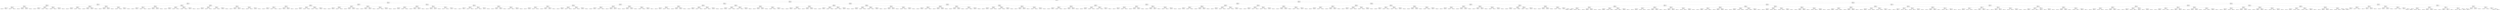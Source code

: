 digraph G{
790074294 [label="Node{data=[6048, 6048]}"]
790074294 -> 734750321
734750321 [label="Node{data=[4866, 4866]}"]
734750321 -> 962973000
962973000 [label="Node{data=[4472, 4472]}"]
962973000 -> 1607280842
1607280842 [label="Node{data=[4373, 4373]}"]
1607280842 -> 1289001638
1289001638 [label="Node{data=[4341, 4341]}"]
1289001638 -> 1012696483
1012696483 [label="Node{data=[4325, 4325]}"]
1012696483 -> 734265581
734265581 [label="Node{data=[4317, 4317]}"]
734265581 -> 502916647
502916647 [label="Node{data=[4313, 4313]}"]
502916647 -> 1964002964
1964002964 [label="Node{data=[4311, 4311]}"]
1964002964 -> 767147016
767147016 [label="Node{data=[4289, 4289]}"]
1964002964 -> 653333050
653333050 [label="Node{data=[4312, 4312]}"]
502916647 -> 1961562141
1961562141 [label="Node{data=[4315, 4315]}"]
1961562141 -> 66622714
66622714 [label="Node{data=[4314, 4314]}"]
1961562141 -> 1665216881
1665216881 [label="Node{data=[4316, 4316]}"]
734265581 -> 1292865505
1292865505 [label="Node{data=[4321, 4321]}"]
1292865505 -> 1632109989
1632109989 [label="Node{data=[4319, 4319]}"]
1632109989 -> 651166258
651166258 [label="Node{data=[4318, 4318]}"]
1632109989 -> 1290827040
1290827040 [label="Node{data=[4320, 4320]}"]
1292865505 -> 2100403160
2100403160 [label="Node{data=[4323, 4323]}"]
2100403160 -> 1559616758
1559616758 [label="Node{data=[4322, 4322]}"]
2100403160 -> 2056426696
2056426696 [label="Node{data=[4324, 4324]}"]
1012696483 -> 897890255
897890255 [label="Node{data=[4333, 4333]}"]
897890255 -> 1150944764
1150944764 [label="Node{data=[4329, 4329]}"]
1150944764 -> 922379253
922379253 [label="Node{data=[4327, 4327]}"]
922379253 -> 1478530358
1478530358 [label="Node{data=[4326, 4326]}"]
922379253 -> 1208642354
1208642354 [label="Node{data=[4328, 4328]}"]
1150944764 -> 1554723370
1554723370 [label="Node{data=[4331, 4331]}"]
1554723370 -> 959125377
959125377 [label="Node{data=[4330, 4330]}"]
1554723370 -> 1711193271
1711193271 [label="Node{data=[4332, 4332]}"]
897890255 -> 2125863105
2125863105 [label="Node{data=[4337, 4337]}"]
2125863105 -> 2072596319
2072596319 [label="Node{data=[4335, 4335]}"]
2072596319 -> 444582064
444582064 [label="Node{data=[4334, 4334]}"]
2072596319 -> 183817292
183817292 [label="Node{data=[4336, 4336]}"]
2125863105 -> 1145742787
1145742787 [label="Node{data=[4339, 4339]}"]
1145742787 -> 1971906978
1971906978 [label="Node{data=[4338, 4338]}"]
1145742787 -> 290887147
290887147 [label="Node{data=[4340, 4340]}"]
1289001638 -> 1026319673
1026319673 [label="Node{data=[4357, 4357]}"]
1026319673 -> 744074210
744074210 [label="Node{data=[4349, 4349]}"]
744074210 -> 514753074
514753074 [label="Node{data=[4345, 4345]}"]
514753074 -> 997369281
997369281 [label="Node{data=[4343, 4343]}"]
997369281 -> 1705581115
1705581115 [label="Node{data=[4342, 4342]}"]
997369281 -> 80653271
80653271 [label="Node{data=[4344, 4344]}"]
514753074 -> 1855653486
1855653486 [label="Node{data=[4347, 4347]}"]
1855653486 -> 1089071825
1089071825 [label="Node{data=[4346, 4346]}"]
1855653486 -> 1841055797
1841055797 [label="Node{data=[4348, 4348]}"]
744074210 -> 475911750
475911750 [label="Node{data=[4353, 4353]}"]
475911750 -> 717429717
717429717 [label="Node{data=[4351, 4351]}"]
717429717 -> 636736318
636736318 [label="Node{data=[4350, 4350]}"]
717429717 -> 704760405
704760405 [label="Node{data=[4352, 4352]}"]
475911750 -> 1486669493
1486669493 [label="Node{data=[4355, 4355]}"]
1486669493 -> 1781752768
1781752768 [label="Node{data=[4354, 4354]}"]
1486669493 -> 1373779867
1373779867 [label="Node{data=[4356, 4356]}"]
1026319673 -> 1972702352
1972702352 [label="Node{data=[4365, 4365]}"]
1972702352 -> 1266861561
1266861561 [label="Node{data=[4361, 4361]}"]
1266861561 -> 987664938
987664938 [label="Node{data=[4359, 4359]}"]
987664938 -> 2059416581
2059416581 [label="Node{data=[4358, 4358]}"]
987664938 -> 669800001
669800001 [label="Node{data=[4360, 4360]}"]
1266861561 -> 2057105992
2057105992 [label="Node{data=[4363, 4363]}"]
2057105992 -> 882729203
882729203 [label="Node{data=[4362, 4362]}"]
2057105992 -> 1325795961
1325795961 [label="Node{data=[4364, 4364]}"]
1972702352 -> 169673606
169673606 [label="Node{data=[4369, 4369]}"]
169673606 -> 386842175
386842175 [label="Node{data=[4367, 4367]}"]
386842175 -> 1221320405
1221320405 [label="Node{data=[4366, 4366]}"]
386842175 -> 937508983
937508983 [label="Node{data=[4368, 4368]}"]
169673606 -> 1426224190
1426224190 [label="Node{data=[4371, 4371]}"]
1426224190 -> 933222375
933222375 [label="Node{data=[4370, 4370]}"]
1426224190 -> 565480119
565480119 [label="Node{data=[4372, 4372]}"]
1607280842 -> 476808206
476808206 [label="Node{data=[4440, 4440]}"]
476808206 -> 1510912057
1510912057 [label="Node{data=[4389, 4389]}"]
1510912057 -> 325547120
325547120 [label="Node{data=[4381, 4381]}"]
325547120 -> 377726361
377726361 [label="Node{data=[4377, 4377]}"]
377726361 -> 1443371187
1443371187 [label="Node{data=[4375, 4375]}"]
1443371187 -> 2041115955
2041115955 [label="Node{data=[4374, 4374]}"]
1443371187 -> 1363466882
1363466882 [label="Node{data=[4376, 4376]}"]
377726361 -> 1524630110
1524630110 [label="Node{data=[4379, 4379]}"]
1524630110 -> 1287345201
1287345201 [label="Node{data=[4378, 4378]}"]
1524630110 -> 1912877560
1912877560 [label="Node{data=[4380, 4380]}"]
325547120 -> 90404336
90404336 [label="Node{data=[4385, 4385]}"]
90404336 -> 1598780912
1598780912 [label="Node{data=[4383, 4383]}"]
1598780912 -> 1237821684
1237821684 [label="Node{data=[4382, 4382]}"]
1598780912 -> 446684101
446684101 [label="Node{data=[4384, 4384]}"]
90404336 -> 72216979
72216979 [label="Node{data=[4387, 4387]}"]
72216979 -> 3010591
3010591 [label="Node{data=[4386, 4386]}"]
72216979 -> 1960409318
1960409318 [label="Node{data=[4388, 4388]}"]
1510912057 -> 285000779
285000779 [label="Node{data=[4432, 4432]}"]
285000779 -> 2077650606
2077650606 [label="Node{data=[4393, 4393]}"]
2077650606 -> 336909507
336909507 [label="Node{data=[4391, 4391]}"]
336909507 -> 733319407
733319407 [label="Node{data=[4390, 4390]}"]
336909507 -> 1570625358
1570625358 [label="Node{data=[4392, 4392]}"]
2077650606 -> 360083789
360083789 [label="Node{data=[4430, 4430]}"]
360083789 -> 670440940
670440940 [label="Node{data=[4429, 4429]}"]
360083789 -> 541315861
541315861 [label="Node{data=[4431, 4431]}"]
285000779 -> 324491252
324491252 [label="Node{data=[4436, 4436]}"]
324491252 -> 898478282
898478282 [label="Node{data=[4434, 4434]}"]
898478282 -> 579064554
579064554 [label="Node{data=[4433, 4433]}"]
898478282 -> 476477140
476477140 [label="Node{data=[4435, 4435]}"]
324491252 -> 891775579
891775579 [label="Node{data=[4438, 4438]}"]
891775579 -> 1836357589
1836357589 [label="Node{data=[4437, 4437]}"]
891775579 -> 1364990995
1364990995 [label="Node{data=[4439, 4439]}"]
476808206 -> 2124611642
2124611642 [label="Node{data=[4456, 4456]}"]
2124611642 -> 1884870663
1884870663 [label="Node{data=[4448, 4448]}"]
1884870663 -> 970662886
970662886 [label="Node{data=[4444, 4444]}"]
970662886 -> 139861066
139861066 [label="Node{data=[4442, 4442]}"]
139861066 -> 1846701994
1846701994 [label="Node{data=[4441, 4441]}"]
139861066 -> 1480329871
1480329871 [label="Node{data=[4443, 4443]}"]
970662886 -> 941151869
941151869 [label="Node{data=[4446, 4446]}"]
941151869 -> 1325432
1325432 [label="Node{data=[4445, 4445]}"]
941151869 -> 2097572335
2097572335 [label="Node{data=[4447, 4447]}"]
1884870663 -> 1171684530
1171684530 [label="Node{data=[4452, 4452]}"]
1171684530 -> 990114123
990114123 [label="Node{data=[4450, 4450]}"]
990114123 -> 444448938
444448938 [label="Node{data=[4449, 4449]}"]
990114123 -> 1417321243
1417321243 [label="Node{data=[4451, 4451]}"]
1171684530 -> 574574282
574574282 [label="Node{data=[4454, 4454]}"]
574574282 -> 101870191
101870191 [label="Node{data=[4453, 4453]}"]
574574282 -> 1922994839
1922994839 [label="Node{data=[4455, 4455]}"]
2124611642 -> 1924955548
1924955548 [label="Node{data=[4464, 4464]}"]
1924955548 -> 707605535
707605535 [label="Node{data=[4460, 4460]}"]
707605535 -> 1064919591
1064919591 [label="Node{data=[4458, 4458]}"]
1064919591 -> 972375413
972375413 [label="Node{data=[4457, 4457]}"]
1064919591 -> 682925898
682925898 [label="Node{data=[4459, 4459]}"]
707605535 -> 1803209615
1803209615 [label="Node{data=[4462, 4462]}"]
1803209615 -> 535225501
535225501 [label="Node{data=[4461, 4461]}"]
1803209615 -> 204199161
204199161 [label="Node{data=[4463, 4463]}"]
1924955548 -> 6903033
6903033 [label="Node{data=[4468, 4468]}"]
6903033 -> 1030930888
1030930888 [label="Node{data=[4466, 4466]}"]
1030930888 -> 362285303
362285303 [label="Node{data=[4465, 4465]}"]
1030930888 -> 1195809441
1195809441 [label="Node{data=[4467, 4467]}"]
6903033 -> 230866988
230866988 [label="Node{data=[4470, 4470]}"]
230866988 -> 638926045
638926045 [label="Node{data=[4469, 4469]}"]
230866988 -> 1931429720
1931429720 [label="Node{data=[4471, 4471]}"]
962973000 -> 16730120
16730120 [label="Node{data=[4591, 4591]}"]
16730120 -> 455551899
455551899 [label="Node{data=[4559, 4559]}"]
455551899 -> 349900790
349900790 [label="Node{data=[4488, 4488]}"]
349900790 -> 494383026
494383026 [label="Node{data=[4480, 4480]}"]
494383026 -> 1731332892
1731332892 [label="Node{data=[4476, 4476]}"]
1731332892 -> 1164677010
1164677010 [label="Node{data=[4474, 4474]}"]
1164677010 -> 151231606
151231606 [label="Node{data=[4473, 4473]}"]
1164677010 -> 690600155
690600155 [label="Node{data=[4475, 4475]}"]
1731332892 -> 1588866057
1588866057 [label="Node{data=[4478, 4478]}"]
1588866057 -> 1203384146
1203384146 [label="Node{data=[4477, 4477]}"]
1588866057 -> 1389358079
1389358079 [label="Node{data=[4479, 4479]}"]
494383026 -> 918847005
918847005 [label="Node{data=[4484, 4484]}"]
918847005 -> 1240451240
1240451240 [label="Node{data=[4482, 4482]}"]
1240451240 -> 1606004344
1606004344 [label="Node{data=[4481, 4481]}"]
1240451240 -> 1921263203
1921263203 [label="Node{data=[4483, 4483]}"]
918847005 -> 1738906296
1738906296 [label="Node{data=[4486, 4486]}"]
1738906296 -> 1354277996
1354277996 [label="Node{data=[4485, 4485]}"]
1738906296 -> 1121978989
1121978989 [label="Node{data=[4487, 4487]}"]
349900790 -> 293903212
293903212 [label="Node{data=[4496, 4496]}"]
293903212 -> 1514124222
1514124222 [label="Node{data=[4492, 4492]}"]
1514124222 -> 1328674641
1328674641 [label="Node{data=[4490, 4490]}"]
1328674641 -> 222310328
222310328 [label="Node{data=[4489, 4489]}"]
1328674641 -> 942316167
942316167 [label="Node{data=[4491, 4491]}"]
1514124222 -> 531590271
531590271 [label="Node{data=[4494, 4494]}"]
531590271 -> 1608813476
1608813476 [label="Node{data=[4493, 4493]}"]
531590271 -> 1398100495
1398100495 [label="Node{data=[4495, 4495]}"]
293903212 -> 1061622848
1061622848 [label="Node{data=[4555, 4555]}"]
1061622848 -> 1534020419
1534020419 [label="Node{data=[4553, 4553]}"]
1534020419 -> 548225569
548225569 [label="Node{data=[4497, 4497]}"]
1534020419 -> 1494333713
1494333713 [label="Node{data=[4554, 4554]}"]
1061622848 -> 1593004903
1593004903 [label="Node{data=[4557, 4557]}"]
1593004903 -> 2137468585
2137468585 [label="Node{data=[4556, 4556]}"]
1593004903 -> 890361646
890361646 [label="Node{data=[4558, 4558]}"]
455551899 -> 1637624236
1637624236 [label="Node{data=[4575, 4575]}"]
1637624236 -> 632305299
632305299 [label="Node{data=[4567, 4567]}"]
632305299 -> 1675908842
1675908842 [label="Node{data=[4563, 4563]}"]
1675908842 -> 1484211487
1484211487 [label="Node{data=[4561, 4561]}"]
1484211487 -> 1487324916
1487324916 [label="Node{data=[4560, 4560]}"]
1484211487 -> 2089187293
2089187293 [label="Node{data=[4562, 4562]}"]
1675908842 -> 1024736673
1024736673 [label="Node{data=[4565, 4565]}"]
1024736673 -> 1596577953
1596577953 [label="Node{data=[4564, 4564]}"]
1024736673 -> 827729110
827729110 [label="Node{data=[4566, 4566]}"]
632305299 -> 2124518846
2124518846 [label="Node{data=[4571, 4571]}"]
2124518846 -> 1657034494
1657034494 [label="Node{data=[4569, 4569]}"]
1657034494 -> 1933145815
1933145815 [label="Node{data=[4568, 4568]}"]
1657034494 -> 1934200050
1934200050 [label="Node{data=[4570, 4570]}"]
2124518846 -> 20446016
20446016 [label="Node{data=[4573, 4573]}"]
20446016 -> 1099185726
1099185726 [label="Node{data=[4572, 4572]}"]
20446016 -> 2033415959
2033415959 [label="Node{data=[4574, 4574]}"]
1637624236 -> 1185041119
1185041119 [label="Node{data=[4583, 4583]}"]
1185041119 -> 2020689072
2020689072 [label="Node{data=[4579, 4579]}"]
2020689072 -> 409264206
409264206 [label="Node{data=[4577, 4577]}"]
409264206 -> 2047719322
2047719322 [label="Node{data=[4576, 4576]}"]
409264206 -> 774766262
774766262 [label="Node{data=[4578, 4578]}"]
2020689072 -> 1544256263
1544256263 [label="Node{data=[4581, 4581]}"]
1544256263 -> 1674745432
1674745432 [label="Node{data=[4580, 4580]}"]
1544256263 -> 1953778911
1953778911 [label="Node{data=[4582, 4582]}"]
1185041119 -> 896390313
896390313 [label="Node{data=[4587, 4587]}"]
896390313 -> 842617408
842617408 [label="Node{data=[4585, 4585]}"]
842617408 -> 1169056265
1169056265 [label="Node{data=[4584, 4584]}"]
842617408 -> 325770455
325770455 [label="Node{data=[4586, 4586]}"]
896390313 -> 1215924879
1215924879 [label="Node{data=[4589, 4589]}"]
1215924879 -> 808086162
808086162 [label="Node{data=[4588, 4588]}"]
1215924879 -> 102955188
102955188 [label="Node{data=[4590, 4590]}"]
16730120 -> 1139474627
1139474627 [label="Node{data=[4778, 4778]}"]
1139474627 -> 1203947459
1203947459 [label="Node{data=[4626, 4626]}"]
1203947459 -> 618617683
618617683 [label="Node{data=[4599, 4599]}"]
618617683 -> 900329508
900329508 [label="Node{data=[4595, 4595]}"]
900329508 -> 786367306
786367306 [label="Node{data=[4593, 4593]}"]
786367306 -> 2146579853
2146579853 [label="Node{data=[4592, 4592]}"]
786367306 -> 564788451
564788451 [label="Node{data=[4594, 4594]}"]
900329508 -> 1543176226
1543176226 [label="Node{data=[4597, 4597]}"]
1543176226 -> 224959812
224959812 [label="Node{data=[4596, 4596]}"]
1543176226 -> 1675140921
1675140921 [label="Node{data=[4598, 4598]}"]
618617683 -> 234367301
234367301 [label="Node{data=[4603, 4603]}"]
234367301 -> 243389128
243389128 [label="Node{data=[4601, 4601]}"]
243389128 -> 1196092641
1196092641 [label="Node{data=[4600, 4600]}"]
243389128 -> 1615630950
1615630950 [label="Node{data=[4602, 4602]}"]
234367301 -> 749874475
749874475 [label="Node{data=[4605, 4605]}"]
749874475 -> 749055463
749055463 [label="Node{data=[4604, 4604]}"]
749874475 -> 1016619382
1016619382 [label="Node{data=[4606, 4606]}"]
1203947459 -> 943921953
943921953 [label="Node{data=[4770, 4770]}"]
943921953 -> 86356599
86356599 [label="Node{data=[4766, 4766]}"]
86356599 -> 82771361
82771361 [label="Node{data=[4764, 4764]}"]
82771361 -> 2072162203
2072162203 [label="Node{data=[4763, 4763]}"]
82771361 -> 1530407385
1530407385 [label="Node{data=[4765, 4765]}"]
86356599 -> 1931910851
1931910851 [label="Node{data=[4768, 4768]}"]
1931910851 -> 14055155
14055155 [label="Node{data=[4767, 4767]}"]
1931910851 -> 1850146565
1850146565 [label="Node{data=[4769, 4769]}"]
943921953 -> 1957324277
1957324277 [label="Node{data=[4774, 4774]}"]
1957324277 -> 868035877
868035877 [label="Node{data=[4772, 4772]}"]
868035877 -> 7316559
7316559 [label="Node{data=[4771, 4771]}"]
868035877 -> 1502141840
1502141840 [label="Node{data=[4773, 4773]}"]
1957324277 -> 2125106841
2125106841 [label="Node{data=[4776, 4776]}"]
2125106841 -> 614748268
614748268 [label="Node{data=[4775, 4775]}"]
2125106841 -> 1494537579
1494537579 [label="Node{data=[4777, 4777]}"]
1139474627 -> 1190127492
1190127492 [label="Node{data=[4794, 4794]}"]
1190127492 -> 1813735302
1813735302 [label="Node{data=[4786, 4786]}"]
1813735302 -> 1790602585
1790602585 [label="Node{data=[4782, 4782]}"]
1790602585 -> 368726760
368726760 [label="Node{data=[4780, 4780]}"]
368726760 -> 747656212
747656212 [label="Node{data=[4779, 4779]}"]
368726760 -> 461381975
461381975 [label="Node{data=[4781, 4781]}"]
1790602585 -> 585717723
585717723 [label="Node{data=[4784, 4784]}"]
585717723 -> 1707293820
1707293820 [label="Node{data=[4783, 4783]}"]
585717723 -> 1264444452
1264444452 [label="Node{data=[4785, 4785]}"]
1813735302 -> 1372454529
1372454529 [label="Node{data=[4790, 4790]}"]
1372454529 -> 963783916
963783916 [label="Node{data=[4788, 4788]}"]
963783916 -> 1169082210
1169082210 [label="Node{data=[4787, 4787]}"]
963783916 -> 1635153719
1635153719 [label="Node{data=[4789, 4789]}"]
1372454529 -> 1601283182
1601283182 [label="Node{data=[4792, 4792]}"]
1601283182 -> 2001528352
2001528352 [label="Node{data=[4791, 4791]}"]
1601283182 -> 1156233852
1156233852 [label="Node{data=[4793, 4793]}"]
1190127492 -> 376939033
376939033 [label="Node{data=[4853, 4853]}"]
376939033 -> 1148663405
1148663405 [label="Node{data=[4798, 4798]}"]
1148663405 -> 1419425061
1419425061 [label="Node{data=[4796, 4796]}"]
1419425061 -> 1160961168
1160961168 [label="Node{data=[4795, 4795]}"]
1419425061 -> 1853802821
1853802821 [label="Node{data=[4797, 4797]}"]
1148663405 -> 331828921
331828921 [label="Node{data=[4800, 4800]}"]
331828921 -> 309719673
309719673 [label="Node{data=[4799, 4799]}"]
331828921 -> 1106279163
1106279163 [label="Node{data=[4827, 4827]}"]
376939033 -> 1507632993
1507632993 [label="Node{data=[4862, 4862]}"]
1507632993 -> 1892128869
1892128869 [label="Node{data=[4860, 4860]}"]
1892128869 -> 1302092350
1302092350 [label="Node{data=[4859, 4859]}"]
1892128869 -> 259643092
259643092 [label="Node{data=[4861, 4861]}"]
1507632993 -> 857903093
857903093 [label="Node{data=[4864, 4864]}"]
857903093 -> 2146057540
2146057540 [label="Node{data=[4863, 4863]}"]
857903093 -> 1342752045
1342752045 [label="Node{data=[4865, 4865]}"]
734750321 -> 294024846
294024846 [label="Node{data=[5482, 5482]}"]
294024846 -> 922488428
922488428 [label="Node{data=[4971, 4971]}"]
922488428 -> 408032746
408032746 [label="Node{data=[4898, 4898]}"]
408032746 -> 241535584
241535584 [label="Node{data=[4882, 4882]}"]
241535584 -> 745910052
745910052 [label="Node{data=[4874, 4874]}"]
745910052 -> 2049727400
2049727400 [label="Node{data=[4870, 4870]}"]
2049727400 -> 1926884418
1926884418 [label="Node{data=[4868, 4868]}"]
1926884418 -> 1347247859
1347247859 [label="Node{data=[4867, 4867]}"]
1926884418 -> 1363199825
1363199825 [label="Node{data=[4869, 4869]}"]
2049727400 -> 1235826634
1235826634 [label="Node{data=[4872, 4872]}"]
1235826634 -> 1957652801
1957652801 [label="Node{data=[4871, 4871]}"]
1235826634 -> 1320098785
1320098785 [label="Node{data=[4873, 4873]}"]
745910052 -> 419575594
419575594 [label="Node{data=[4878, 4878]}"]
419575594 -> 429212839
429212839 [label="Node{data=[4876, 4876]}"]
429212839 -> 377476021
377476021 [label="Node{data=[4875, 4875]}"]
429212839 -> 549036680
549036680 [label="Node{data=[4877, 4877]}"]
419575594 -> 671775442
671775442 [label="Node{data=[4880, 4880]}"]
671775442 -> 462009096
462009096 [label="Node{data=[4879, 4879]}"]
671775442 -> 1929587127
1929587127 [label="Node{data=[4881, 4881]}"]
241535584 -> 507734205
507734205 [label="Node{data=[4890, 4890]}"]
507734205 -> 1709460813
1709460813 [label="Node{data=[4886, 4886]}"]
1709460813 -> 866366218
866366218 [label="Node{data=[4884, 4884]}"]
866366218 -> 1502050904
1502050904 [label="Node{data=[4883, 4883]}"]
866366218 -> 1543825237
1543825237 [label="Node{data=[4885, 4885]}"]
1709460813 -> 458049469
458049469 [label="Node{data=[4888, 4888]}"]
458049469 -> 903384125
903384125 [label="Node{data=[4887, 4887]}"]
458049469 -> 1466918244
1466918244 [label="Node{data=[4889, 4889]}"]
507734205 -> 740953747
740953747 [label="Node{data=[4894, 4894]}"]
740953747 -> 1571537924
1571537924 [label="Node{data=[4892, 4892]}"]
1571537924 -> 753079016
753079016 [label="Node{data=[4891, 4891]}"]
1571537924 -> 722517
722517 [label="Node{data=[4893, 4893]}"]
740953747 -> 2091503185
2091503185 [label="Node{data=[4896, 4896]}"]
2091503185 -> 2132917796
2132917796 [label="Node{data=[4895, 4895]}"]
2091503185 -> 1273071482
1273071482 [label="Node{data=[4897, 4897]}"]
408032746 -> 327162365
327162365 [label="Node{data=[4914, 4914]}"]
327162365 -> 568952474
568952474 [label="Node{data=[4906, 4906]}"]
568952474 -> 1405869085
1405869085 [label="Node{data=[4902, 4902]}"]
1405869085 -> 341203785
341203785 [label="Node{data=[4900, 4900]}"]
341203785 -> 118155215
118155215 [label="Node{data=[4899, 4899]}"]
341203785 -> 1782213858
1782213858 [label="Node{data=[4901, 4901]}"]
1405869085 -> 1729916556
1729916556 [label="Node{data=[4904, 4904]}"]
1729916556 -> 1094118709
1094118709 [label="Node{data=[4903, 4903]}"]
1729916556 -> 290606659
290606659 [label="Node{data=[4905, 4905]}"]
568952474 -> 674655735
674655735 [label="Node{data=[4910, 4910]}"]
674655735 -> 744099443
744099443 [label="Node{data=[4908, 4908]}"]
744099443 -> 1525879176
1525879176 [label="Node{data=[4907, 4907]}"]
744099443 -> 1498447043
1498447043 [label="Node{data=[4909, 4909]}"]
674655735 -> 1116928971
1116928971 [label="Node{data=[4912, 4912]}"]
1116928971 -> 1044864124
1044864124 [label="Node{data=[4911, 4911]}"]
1116928971 -> 2088400237
2088400237 [label="Node{data=[4913, 4913]}"]
327162365 -> 639019077
639019077 [label="Node{data=[4963, 4963]}"]
639019077 -> 1930384367
1930384367 [label="Node{data=[4918, 4918]}"]
1930384367 -> 2007979342
2007979342 [label="Node{data=[4916, 4916]}"]
2007979342 -> 1490126795
1490126795 [label="Node{data=[4915, 4915]}"]
2007979342 -> 1268144148
1268144148 [label="Node{data=[4917, 4917]}"]
1930384367 -> 1116727970
1116727970 [label="Node{data=[4920, 4920]}"]
1116727970 -> 1325912728
1325912728 [label="Node{data=[4919, 4919]}"]
1116727970 -> 456977260
456977260 [label="Node{data=[4934, 4934]}"]
639019077 -> 1653823207
1653823207 [label="Node{data=[4967, 4967]}"]
1653823207 -> 1609857773
1609857773 [label="Node{data=[4965, 4965]}"]
1609857773 -> 773251225
773251225 [label="Node{data=[4964, 4964]}"]
1609857773 -> 1376590268
1376590268 [label="Node{data=[4966, 4966]}"]
1653823207 -> 718358900
718358900 [label="Node{data=[4969, 4969]}"]
718358900 -> 1452178897
1452178897 [label="Node{data=[4968, 4968]}"]
718358900 -> 1334136241
1334136241 [label="Node{data=[4970, 4970]}"]
922488428 -> 1979677956
1979677956 [label="Node{data=[5086, 5086]}"]
1979677956 -> 1438978086
1438978086 [label="Node{data=[5002, 5002]}"]
1438978086 -> 1887473594
1887473594 [label="Node{data=[4994, 4994]}"]
1887473594 -> 353217758
353217758 [label="Node{data=[4975, 4975]}"]
353217758 -> 454353958
454353958 [label="Node{data=[4973, 4973]}"]
454353958 -> 1714258754
1714258754 [label="Node{data=[4972, 4972]}"]
454353958 -> 312749410
312749410 [label="Node{data=[4974, 4974]}"]
353217758 -> 1790384308
1790384308 [label="Node{data=[4992, 4992]}"]
1790384308 -> 1446966288
1446966288 [label="Node{data=[4976, 4976]}"]
1790384308 -> 1543719430
1543719430 [label="Node{data=[4993, 4993]}"]
1887473594 -> 1879024601
1879024601 [label="Node{data=[4998, 4998]}"]
1879024601 -> 1029665834
1029665834 [label="Node{data=[4996, 4996]}"]
1029665834 -> 484481509
484481509 [label="Node{data=[4995, 4995]}"]
1029665834 -> 1517662981
1517662981 [label="Node{data=[4997, 4997]}"]
1879024601 -> 1216750329
1216750329 [label="Node{data=[5000, 5000]}"]
1216750329 -> 247390695
247390695 [label="Node{data=[4999, 4999]}"]
1216750329 -> 378109540
378109540 [label="Node{data=[5001, 5001]}"]
1438978086 -> 1628637739
1628637739 [label="Node{data=[5078, 5078]}"]
1628637739 -> 410746138
410746138 [label="Node{data=[5006, 5006]}"]
410746138 -> 1630733867
1630733867 [label="Node{data=[5004, 5004]}"]
1630733867 -> 1007955511
1007955511 [label="Node{data=[5003, 5003]}"]
1630733867 -> 1169111500
1169111500 [label="Node{data=[5005, 5005]}"]
410746138 -> 108994510
108994510 [label="Node{data=[5043, 5043]}"]
108994510 -> 2139378548
2139378548 [label="Node{data=[5007, 5007]}"]
108994510 -> 1652338469
1652338469 [label="Node{data=[5064, 5064]}"]
1628637739 -> 1587645439
1587645439 [label="Node{data=[5082, 5082]}"]
1587645439 -> 543059594
543059594 [label="Node{data=[5080, 5080]}"]
543059594 -> 2099021318
2099021318 [label="Node{data=[5079, 5079]}"]
543059594 -> 2048789255
2048789255 [label="Node{data=[5081, 5081]}"]
1587645439 -> 682789320
682789320 [label="Node{data=[5084, 5084]}"]
682789320 -> 2068551786
2068551786 [label="Node{data=[5083, 5083]}"]
682789320 -> 1660820915
1660820915 [label="Node{data=[5085, 5085]}"]
1979677956 -> 1748133080
1748133080 [label="Node{data=[5287, 5287]}"]
1748133080 -> 1416776927
1416776927 [label="Node{data=[5153, 5153]}"]
1416776927 -> 1935476467
1935476467 [label="Node{data=[5090, 5090]}"]
1935476467 -> 1641844398
1641844398 [label="Node{data=[5088, 5088]}"]
1641844398 -> 447951593
447951593 [label="Node{data=[5087, 5087]}"]
1641844398 -> 1549898196
1549898196 [label="Node{data=[5089, 5089]}"]
1935476467 -> 1192263221
1192263221 [label="Node{data=[5092, 5092]}"]
1192263221 -> 1111241095
1111241095 [label="Node{data=[5091, 5091]}"]
1192263221 -> 1100703571
1100703571 [label="Node{data=[5123, 5123]}"]
1416776927 -> 296001925
296001925 [label="Node{data=[5263, 5263]}"]
296001925 -> 1426166866
1426166866 [label="Node{data=[5214, 5214]}"]
1426166866 -> 1980901244
1980901244 [label="Node{data=[5181, 5181]}"]
1426166866 -> 1823041298
1823041298 [label="Node{data=[5227, 5227]}"]
296001925 -> 1479891851
1479891851 [label="Node{data=[5265, 5265]}"]
1479891851 -> 30402523
30402523 [label="Node{data=[5264, 5264]}"]
1479891851 -> 1719736665
1719736665 [label="Node{data=[5283, 5283]}"]
1748133080 -> 1102537580
1102537580 [label="Node{data=[5434, 5434]}"]
1102537580 -> 858554834
858554834 [label="Node{data=[5430, 5430]}"]
858554834 -> 1294158163
1294158163 [label="Node{data=[5428, 5428]}"]
1294158163 -> 596036223
596036223 [label="Node{data=[5318, 5318]}"]
1294158163 -> 1506828640
1506828640 [label="Node{data=[5429, 5429]}"]
858554834 -> 245713305
245713305 [label="Node{data=[5432, 5432]}"]
245713305 -> 1494999247
1494999247 [label="Node{data=[5431, 5431]}"]
245713305 -> 1289424033
1289424033 [label="Node{data=[5433, 5433]}"]
1102537580 -> 375045947
375045947 [label="Node{data=[5474, 5474]}"]
375045947 -> 840422888
840422888 [label="Node{data=[5436, 5436]}"]
840422888 -> 881608445
881608445 [label="Node{data=[5435, 5435]}"]
840422888 -> 547814089
547814089 [label="Node{data=[5437, 5437]}"]
375045947 -> 1673931393
1673931393 [label="Node{data=[5480, 5480]}"]
1673931393 -> 1869745028
1869745028 [label="Node{data=[5479, 5479]}"]
1673931393 -> 966726457
966726457 [label="Node{data=[5481, 5481]}"]
294024846 -> 779671153
779671153 [label="Node{data=[5922, 5922]}"]
779671153 -> 2092462877
2092462877 [label="Node{data=[5587, 5587]}"]
2092462877 -> 57239845
57239845 [label="Node{data=[5498, 5498]}"]
57239845 -> 1118745770
1118745770 [label="Node{data=[5490, 5490]}"]
1118745770 -> 705509840
705509840 [label="Node{data=[5486, 5486]}"]
705509840 -> 353539863
353539863 [label="Node{data=[5484, 5484]}"]
353539863 -> 1568335057
1568335057 [label="Node{data=[5483, 5483]}"]
353539863 -> 1791365168
1791365168 [label="Node{data=[5485, 5485]}"]
705509840 -> 700868353
700868353 [label="Node{data=[5488, 5488]}"]
700868353 -> 678295297
678295297 [label="Node{data=[5487, 5487]}"]
700868353 -> 574345905
574345905 [label="Node{data=[5489, 5489]}"]
1118745770 -> 2015760726
2015760726 [label="Node{data=[5494, 5494]}"]
2015760726 -> 1648533308
1648533308 [label="Node{data=[5492, 5492]}"]
1648533308 -> 626047370
626047370 [label="Node{data=[5491, 5491]}"]
1648533308 -> 1501714891
1501714891 [label="Node{data=[5493, 5493]}"]
2015760726 -> 300306188
300306188 [label="Node{data=[5496, 5496]}"]
300306188 -> 1730906483
1730906483 [label="Node{data=[5495, 5495]}"]
300306188 -> 1201139957
1201139957 [label="Node{data=[5497, 5497]}"]
57239845 -> 202421709
202421709 [label="Node{data=[5506, 5506]}"]
202421709 -> 799872364
799872364 [label="Node{data=[5502, 5502]}"]
799872364 -> 351695355
351695355 [label="Node{data=[5500, 5500]}"]
351695355 -> 1813916616
1813916616 [label="Node{data=[5499, 5499]}"]
351695355 -> 1705592155
1705592155 [label="Node{data=[5501, 5501]}"]
799872364 -> 577256183
577256183 [label="Node{data=[5504, 5504]}"]
577256183 -> 87490280
87490280 [label="Node{data=[5503, 5503]}"]
577256183 -> 418104813
418104813 [label="Node{data=[5505, 5505]}"]
202421709 -> 927455286
927455286 [label="Node{data=[5538, 5538]}"]
927455286 -> 1411113899
1411113899 [label="Node{data=[5508, 5508]}"]
1411113899 -> 1726514814
1726514814 [label="Node{data=[5507, 5507]}"]
1411113899 -> 543880163
543880163 [label="Node{data=[5509, 5509]}"]
927455286 -> 702876080
702876080 [label="Node{data=[5585, 5585]}"]
702876080 -> 585671068
585671068 [label="Node{data=[5584, 5584]}"]
702876080 -> 9509065
9509065 [label="Node{data=[5586, 5586]}"]
2092462877 -> 2006124243
2006124243 [label="Node{data=[5906, 5906]}"]
2006124243 -> 1991915800
1991915800 [label="Node{data=[5595, 5595]}"]
1991915800 -> 297374226
297374226 [label="Node{data=[5591, 5591]}"]
297374226 -> 426149820
426149820 [label="Node{data=[5589, 5589]}"]
426149820 -> 1991032797
1991032797 [label="Node{data=[5588, 5588]}"]
426149820 -> 1366899433
1366899433 [label="Node{data=[5590, 5590]}"]
297374226 -> 202181590
202181590 [label="Node{data=[5593, 5593]}"]
202181590 -> 561718924
561718924 [label="Node{data=[5592, 5592]}"]
202181590 -> 842676009
842676009 [label="Node{data=[5594, 5594]}"]
1991915800 -> 713883125
713883125 [label="Node{data=[5902, 5902]}"]
713883125 -> 1312489673
1312489673 [label="Node{data=[5900, 5900]}"]
1312489673 -> 906756292
906756292 [label="Node{data=[5596, 5596]}"]
1312489673 -> 1441593939
1441593939 [label="Node{data=[5901, 5901]}"]
713883125 -> 407029326
407029326 [label="Node{data=[5904, 5904]}"]
407029326 -> 250192071
250192071 [label="Node{data=[5903, 5903]}"]
407029326 -> 1488292862
1488292862 [label="Node{data=[5905, 5905]}"]
2006124243 -> 1790565593
1790565593 [label="Node{data=[5914, 5914]}"]
1790565593 -> 1682380662
1682380662 [label="Node{data=[5910, 5910]}"]
1682380662 -> 669744289
669744289 [label="Node{data=[5908, 5908]}"]
669744289 -> 1408629209
1408629209 [label="Node{data=[5907, 5907]}"]
669744289 -> 1997453418
1997453418 [label="Node{data=[5909, 5909]}"]
1682380662 -> 724499802
724499802 [label="Node{data=[5912, 5912]}"]
724499802 -> 1474069226
1474069226 [label="Node{data=[5911, 5911]}"]
724499802 -> 723227385
723227385 [label="Node{data=[5913, 5913]}"]
1790565593 -> 693416472
693416472 [label="Node{data=[5918, 5918]}"]
693416472 -> 1976323653
1976323653 [label="Node{data=[5916, 5916]}"]
1976323653 -> 1177831876
1177831876 [label="Node{data=[5915, 5915]}"]
1976323653 -> 827295649
827295649 [label="Node{data=[5917, 5917]}"]
693416472 -> 1032271842
1032271842 [label="Node{data=[5920, 5920]}"]
1032271842 -> 716105841
716105841 [label="Node{data=[5919, 5919]}"]
1032271842 -> 1320218249
1320218249 [label="Node{data=[5921, 5921]}"]
779671153 -> 59705969
59705969 [label="Node{data=[5954, 5954]}"]
59705969 -> 129172933
129172933 [label="Node{data=[5938, 5938]}"]
129172933 -> 1518573602
1518573602 [label="Node{data=[5930, 5930]}"]
1518573602 -> 319746397
319746397 [label="Node{data=[5926, 5926]}"]
319746397 -> 1747561935
1747561935 [label="Node{data=[5924, 5924]}"]
1747561935 -> 2007695394
2007695394 [label="Node{data=[5923, 5923]}"]
1747561935 -> 833606781
833606781 [label="Node{data=[5925, 5925]}"]
319746397 -> 1431265036
1431265036 [label="Node{data=[5928, 5928]}"]
1431265036 -> 1890441151
1890441151 [label="Node{data=[5927, 5927]}"]
1431265036 -> 1604871064
1604871064 [label="Node{data=[5929, 5929]}"]
1518573602 -> 275466284
275466284 [label="Node{data=[5934, 5934]}"]
275466284 -> 1064550930
1064550930 [label="Node{data=[5932, 5932]}"]
1064550930 -> 561900140
561900140 [label="Node{data=[5931, 5931]}"]
1064550930 -> 1029040504
1029040504 [label="Node{data=[5933, 5933]}"]
275466284 -> 2000022742
2000022742 [label="Node{data=[5936, 5936]}"]
2000022742 -> 1450693488
1450693488 [label="Node{data=[5935, 5935]}"]
2000022742 -> 404192600
404192600 [label="Node{data=[5937, 5937]}"]
129172933 -> 177948939
177948939 [label="Node{data=[5946, 5946]}"]
177948939 -> 1376802770
1376802770 [label="Node{data=[5942, 5942]}"]
1376802770 -> 974447283
974447283 [label="Node{data=[5940, 5940]}"]
974447283 -> 424326420
424326420 [label="Node{data=[5939, 5939]}"]
974447283 -> 1237939239
1237939239 [label="Node{data=[5941, 5941]}"]
1376802770 -> 431428619
431428619 [label="Node{data=[5944, 5944]}"]
431428619 -> 78347508
78347508 [label="Node{data=[5943, 5943]}"]
431428619 -> 1208327008
1208327008 [label="Node{data=[5945, 5945]}"]
177948939 -> 1248830987
1248830987 [label="Node{data=[5950, 5950]}"]
1248830987 -> 1801053185
1801053185 [label="Node{data=[5948, 5948]}"]
1801053185 -> 885680450
885680450 [label="Node{data=[5947, 5947]}"]
1801053185 -> 1357916704
1357916704 [label="Node{data=[5949, 5949]}"]
1248830987 -> 1729663435
1729663435 [label="Node{data=[5952, 5952]}"]
1729663435 -> 1128597701
1128597701 [label="Node{data=[5951, 5951]}"]
1729663435 -> 614660502
614660502 [label="Node{data=[5953, 5953]}"]
59705969 -> 1968338440
1968338440 [label="Node{data=[5970, 5970]}"]
1968338440 -> 1449600928
1449600928 [label="Node{data=[5962, 5962]}"]
1449600928 -> 1024401033
1024401033 [label="Node{data=[5958, 5958]}"]
1024401033 -> 240266999
240266999 [label="Node{data=[5956, 5956]}"]
240266999 -> 1750526723
1750526723 [label="Node{data=[5955, 5955]}"]
240266999 -> 132357006
132357006 [label="Node{data=[5957, 5957]}"]
1024401033 -> 1121789613
1121789613 [label="Node{data=[5960, 5960]}"]
1121789613 -> 1575460247
1575460247 [label="Node{data=[5959, 5959]}"]
1121789613 -> 37120987
37120987 [label="Node{data=[5961, 5961]}"]
1449600928 -> 429043704
429043704 [label="Node{data=[5966, 5966]}"]
429043704 -> 852560425
852560425 [label="Node{data=[5964, 5964]}"]
852560425 -> 1404777153
1404777153 [label="Node{data=[5963, 5963]}"]
852560425 -> 1659040734
1659040734 [label="Node{data=[5965, 5965]}"]
429043704 -> 1854106901
1854106901 [label="Node{data=[5968, 5968]}"]
1854106901 -> 1413063342
1413063342 [label="Node{data=[5967, 5967]}"]
1854106901 -> 1579073490
1579073490 [label="Node{data=[5969, 5969]}"]
1968338440 -> 731368396
731368396 [label="Node{data=[5978, 5978]}"]
731368396 -> 1577709678
1577709678 [label="Node{data=[5974, 5974]}"]
1577709678 -> 1203508691
1203508691 [label="Node{data=[5972, 5972]}"]
1203508691 -> 1828180697
1828180697 [label="Node{data=[5971, 5971]}"]
1203508691 -> 2032905504
2032905504 [label="Node{data=[5973, 5973]}"]
1577709678 -> 1748023531
1748023531 [label="Node{data=[5976, 5976]}"]
1748023531 -> 1334127283
1334127283 [label="Node{data=[5975, 5975]}"]
1748023531 -> 498485376
498485376 [label="Node{data=[5977, 5977]}"]
731368396 -> 961590459
961590459 [label="Node{data=[5982, 5982]}"]
961590459 -> 1414177946
1414177946 [label="Node{data=[5980, 5980]}"]
1414177946 -> 847043602
847043602 [label="Node{data=[5979, 5979]}"]
1414177946 -> 497115285
497115285 [label="Node{data=[5981, 5981]}"]
961590459 -> 568916726
568916726 [label="Node{data=[6046, 6046]}"]
568916726 -> 537392165
537392165 [label="Node{data=[6045, 6045]}"]
568916726 -> 1951342715
1951342715 [label="Node{data=[6047, 6047]}"]
790074294 -> 1660703663
1660703663 [label="Node{data=[6664, 6664]}"]
1660703663 -> 69548620
69548620 [label="Node{data=[6464, 6464]}"]
69548620 -> 463224881
463224881 [label="Node{data=[6262, 6262]}"]
463224881 -> 375257025
375257025 [label="Node{data=[6080, 6080]}"]
375257025 -> 373075854
373075854 [label="Node{data=[6064, 6064]}"]
373075854 -> 1004933215
1004933215 [label="Node{data=[6056, 6056]}"]
1004933215 -> 1115837146
1115837146 [label="Node{data=[6052, 6052]}"]
1115837146 -> 991446708
991446708 [label="Node{data=[6050, 6050]}"]
991446708 -> 1210834566
1210834566 [label="Node{data=[6049, 6049]}"]
991446708 -> 1136941876
1136941876 [label="Node{data=[6051, 6051]}"]
1115837146 -> 327210260
327210260 [label="Node{data=[6054, 6054]}"]
327210260 -> 1783893046
1783893046 [label="Node{data=[6053, 6053]}"]
327210260 -> 2090676244
2090676244 [label="Node{data=[6055, 6055]}"]
1004933215 -> 492951880
492951880 [label="Node{data=[6060, 6060]}"]
492951880 -> 148674437
148674437 [label="Node{data=[6058, 6058]}"]
148674437 -> 1109597972
1109597972 [label="Node{data=[6057, 6057]}"]
148674437 -> 1470859988
1470859988 [label="Node{data=[6059, 6059]}"]
492951880 -> 1150530288
1150530288 [label="Node{data=[6062, 6062]}"]
1150530288 -> 673150296
673150296 [label="Node{data=[6061, 6061]}"]
1150530288 -> 1914574064
1914574064 [label="Node{data=[6063, 6063]}"]
373075854 -> 2045304141
2045304141 [label="Node{data=[6072, 6072]}"]
2045304141 -> 548795570
548795570 [label="Node{data=[6068, 6068]}"]
548795570 -> 1943265353
1943265353 [label="Node{data=[6066, 6066]}"]
1943265353 -> 1902691159
1902691159 [label="Node{data=[6065, 6065]}"]
1943265353 -> 1322613378
1322613378 [label="Node{data=[6067, 6067]}"]
548795570 -> 1103763342
1103763342 [label="Node{data=[6070, 6070]}"]
1103763342 -> 771192406
771192406 [label="Node{data=[6069, 6069]}"]
1103763342 -> 447904452
447904452 [label="Node{data=[6071, 6071]}"]
2045304141 -> 2144735866
2144735866 [label="Node{data=[6076, 6076]}"]
2144735866 -> 1848708201
1848708201 [label="Node{data=[6074, 6074]}"]
1848708201 -> 2028114495
2028114495 [label="Node{data=[6073, 6073]}"]
1848708201 -> 1896850365
1896850365 [label="Node{data=[6075, 6075]}"]
2144735866 -> 1048918564
1048918564 [label="Node{data=[6078, 6078]}"]
1048918564 -> 1488006105
1488006105 [label="Node{data=[6077, 6077]}"]
1048918564 -> 883833242
883833242 [label="Node{data=[6079, 6079]}"]
375257025 -> 942696185
942696185 [label="Node{data=[6096, 6096]}"]
942696185 -> 796082113
796082113 [label="Node{data=[6088, 6088]}"]
796082113 -> 2118985237
2118985237 [label="Node{data=[6084, 6084]}"]
2118985237 -> 996844207
996844207 [label="Node{data=[6082, 6082]}"]
996844207 -> 5639317
5639317 [label="Node{data=[6081, 6081]}"]
996844207 -> 921548393
921548393 [label="Node{data=[6083, 6083]}"]
2118985237 -> 562512687
562512687 [label="Node{data=[6086, 6086]}"]
562512687 -> 1335288426
1335288426 [label="Node{data=[6085, 6085]}"]
562512687 -> 2132049321
2132049321 [label="Node{data=[6087, 6087]}"]
796082113 -> 605143772
605143772 [label="Node{data=[6092, 6092]}"]
605143772 -> 1066693450
1066693450 [label="Node{data=[6090, 6090]}"]
1066693450 -> 1206473568
1206473568 [label="Node{data=[6089, 6089]}"]
1066693450 -> 458004225
458004225 [label="Node{data=[6091, 6091]}"]
605143772 -> 828486038
828486038 [label="Node{data=[6094, 6094]}"]
828486038 -> 762550995
762550995 [label="Node{data=[6093, 6093]}"]
828486038 -> 537706062
537706062 [label="Node{data=[6095, 6095]}"]
942696185 -> 1602736593
1602736593 [label="Node{data=[6194, 6194]}"]
1602736593 -> 1666594486
1666594486 [label="Node{data=[6100, 6100]}"]
1666594486 -> 1380097293
1380097293 [label="Node{data=[6098, 6098]}"]
1380097293 -> 402241477
402241477 [label="Node{data=[6097, 6097]}"]
1380097293 -> 1989277106
1989277106 [label="Node{data=[6099, 6099]}"]
1666594486 -> 614501968
614501968 [label="Node{data=[6102, 6102]}"]
614501968 -> 1657591100
1657591100 [label="Node{data=[6101, 6101]}"]
614501968 -> 953225535
953225535 [label="Node{data=[6103, 6103]}"]
1602736593 -> 1100242930
1100242930 [label="Node{data=[6258, 6258]}"]
1100242930 -> 1634114462
1634114462 [label="Node{data=[6256, 6256]}"]
1634114462 -> 1703401403
1703401403 [label="Node{data=[6200, 6200]}"]
1634114462 -> 1441753821
1441753821 [label="Node{data=[6257, 6257]}"]
1100242930 -> 921158749
921158749 [label="Node{data=[6260, 6260]}"]
921158749 -> 1669862260
1669862260 [label="Node{data=[6259, 6259]}"]
921158749 -> 954809009
954809009 [label="Node{data=[6261, 6261]}"]
463224881 -> 377362163
377362163 [label="Node{data=[6381, 6381]}"]
377362163 -> 515108173
515108173 [label="Node{data=[6359, 6359]}"]
515108173 -> 1023630940
1023630940 [label="Node{data=[6351, 6351]}"]
1023630940 -> 1288624127
1288624127 [label="Node{data=[6347, 6347]}"]
1288624127 -> 711035163
711035163 [label="Node{data=[6264, 6264]}"]
711035163 -> 733593759
733593759 [label="Node{data=[6263, 6263]}"]
711035163 -> 208640522
208640522 [label="Node{data=[6265, 6265]}"]
1288624127 -> 916772183
916772183 [label="Node{data=[6349, 6349]}"]
916772183 -> 271297481
271297481 [label="Node{data=[6348, 6348]}"]
916772183 -> 1978874987
1978874987 [label="Node{data=[6350, 6350]}"]
1023630940 -> 96229141
96229141 [label="Node{data=[6355, 6355]}"]
96229141 -> 362951832
362951832 [label="Node{data=[6353, 6353]}"]
362951832 -> 1478139910
1478139910 [label="Node{data=[6352, 6352]}"]
362951832 -> 879152906
879152906 [label="Node{data=[6354, 6354]}"]
96229141 -> 1401234028
1401234028 [label="Node{data=[6357, 6357]}"]
1401234028 -> 1468521072
1468521072 [label="Node{data=[6356, 6356]}"]
1401234028 -> 1519409686
1519409686 [label="Node{data=[6358, 6358]}"]
515108173 -> 1477234897
1477234897 [label="Node{data=[6373, 6373]}"]
1477234897 -> 585113598
585113598 [label="Node{data=[6369, 6369]}"]
585113598 -> 1272776072
1272776072 [label="Node{data=[6361, 6361]}"]
1272776072 -> 323335695
323335695 [label="Node{data=[6360, 6360]}"]
1272776072 -> 762406638
762406638 [label="Node{data=[6368, 6368]}"]
585113598 -> 265061201
265061201 [label="Node{data=[6371, 6371]}"]
265061201 -> 740177509
740177509 [label="Node{data=[6370, 6370]}"]
265061201 -> 315951143
315951143 [label="Node{data=[6372, 6372]}"]
1477234897 -> 884300421
884300421 [label="Node{data=[6377, 6377]}"]
884300421 -> 1594392905
1594392905 [label="Node{data=[6375, 6375]}"]
1594392905 -> 41433555
41433555 [label="Node{data=[6374, 6374]}"]
1594392905 -> 945196427
945196427 [label="Node{data=[6376, 6376]}"]
884300421 -> 648649078
648649078 [label="Node{data=[6379, 6379]}"]
648649078 -> 1034962467
1034962467 [label="Node{data=[6378, 6378]}"]
648649078 -> 2118469351
2118469351 [label="Node{data=[6380, 6380]}"]
377362163 -> 1928574577
1928574577 [label="Node{data=[6448, 6448]}"]
1928574577 -> 410776432
410776432 [label="Node{data=[6440, 6440]}"]
410776432 -> 667238146
667238146 [label="Node{data=[6436, 6436]}"]
667238146 -> 1935877987
1935877987 [label="Node{data=[6383, 6383]}"]
1935877987 -> 483153728
483153728 [label="Node{data=[6382, 6382]}"]
1935877987 -> 1533794266
1533794266 [label="Node{data=[6394, 6394]}"]
667238146 -> 1440276122
1440276122 [label="Node{data=[6438, 6438]}"]
1440276122 -> 1072345981
1072345981 [label="Node{data=[6437, 6437]}"]
1440276122 -> 1096979863
1096979863 [label="Node{data=[6439, 6439]}"]
410776432 -> 1144151910
1144151910 [label="Node{data=[6444, 6444]}"]
1144151910 -> 1468888436
1468888436 [label="Node{data=[6442, 6442]}"]
1468888436 -> 1033258403
1033258403 [label="Node{data=[6441, 6441]}"]
1468888436 -> 1754116523
1754116523 [label="Node{data=[6443, 6443]}"]
1144151910 -> 1049762483
1049762483 [label="Node{data=[6446, 6446]}"]
1049762483 -> 34143936
34143936 [label="Node{data=[6445, 6445]}"]
1049762483 -> 230430847
230430847 [label="Node{data=[6447, 6447]}"]
1928574577 -> 146403466
146403466 [label="Node{data=[6456, 6456]}"]
146403466 -> 651179180
651179180 [label="Node{data=[6452, 6452]}"]
651179180 -> 1667969096
1667969096 [label="Node{data=[6450, 6450]}"]
1667969096 -> 251241402
251241402 [label="Node{data=[6449, 6449]}"]
1667969096 -> 1224945487
1224945487 [label="Node{data=[6451, 6451]}"]
651179180 -> 1859192727
1859192727 [label="Node{data=[6454, 6454]}"]
1859192727 -> 1409450869
1409450869 [label="Node{data=[6453, 6453]}"]
1859192727 -> 396693052
396693052 [label="Node{data=[6455, 6455]}"]
146403466 -> 1200370384
1200370384 [label="Node{data=[6460, 6460]}"]
1200370384 -> 554137609
554137609 [label="Node{data=[6458, 6458]}"]
554137609 -> 1641963127
1641963127 [label="Node{data=[6457, 6457]}"]
554137609 -> 1588947102
1588947102 [label="Node{data=[6459, 6459]}"]
1200370384 -> 2013911850
2013911850 [label="Node{data=[6462, 6462]}"]
2013911850 -> 1649681170
1649681170 [label="Node{data=[6461, 6461]}"]
2013911850 -> 1911223497
1911223497 [label="Node{data=[6463, 6463]}"]
69548620 -> 74355698
74355698 [label="Node{data=[6600, 6600]}"]
74355698 -> 847825118
847825118 [label="Node{data=[6568, 6568]}"]
847825118 -> 1904685358
1904685358 [label="Node{data=[6521, 6521]}"]
1904685358 -> 1475202923
1475202923 [label="Node{data=[6513, 6513]}"]
1475202923 -> 661403495
661403495 [label="Node{data=[6509, 6509]}"]
661403495 -> 1406584172
1406584172 [label="Node{data=[6466, 6466]}"]
1406584172 -> 462454905
462454905 [label="Node{data=[6465, 6465]}"]
1406584172 -> 574587639
574587639 [label="Node{data=[6508, 6508]}"]
661403495 -> 1689149144
1689149144 [label="Node{data=[6511, 6511]}"]
1689149144 -> 28707460
28707460 [label="Node{data=[6510, 6510]}"]
1689149144 -> 515555715
515555715 [label="Node{data=[6512, 6512]}"]
1475202923 -> 1078775961
1078775961 [label="Node{data=[6517, 6517]}"]
1078775961 -> 1442975446
1442975446 [label="Node{data=[6515, 6515]}"]
1442975446 -> 1741806776
1741806776 [label="Node{data=[6514, 6514]}"]
1442975446 -> 800042776
800042776 [label="Node{data=[6516, 6516]}"]
1078775961 -> 163674732
163674732 [label="Node{data=[6519, 6519]}"]
163674732 -> 1332977980
1332977980 [label="Node{data=[6518, 6518]}"]
163674732 -> 640581750
640581750 [label="Node{data=[6520, 6520]}"]
1904685358 -> 1957379268
1957379268 [label="Node{data=[6560, 6560]}"]
1957379268 -> 1983592999
1983592999 [label="Node{data=[6525, 6525]}"]
1983592999 -> 613621661
613621661 [label="Node{data=[6523, 6523]}"]
613621661 -> 1995179593
1995179593 [label="Node{data=[6522, 6522]}"]
613621661 -> 1535924556
1535924556 [label="Node{data=[6524, 6524]}"]
1983592999 -> 1950988824
1950988824 [label="Node{data=[6558, 6558]}"]
1950988824 -> 1218063611
1218063611 [label="Node{data=[6526, 6526]}"]
1950988824 -> 1582474735
1582474735 [label="Node{data=[6559, 6559]}"]
1957379268 -> 1731051856
1731051856 [label="Node{data=[6564, 6564]}"]
1731051856 -> 1586314967
1586314967 [label="Node{data=[6562, 6562]}"]
1586314967 -> 1198074889
1198074889 [label="Node{data=[6561, 6561]}"]
1586314967 -> 207590614
207590614 [label="Node{data=[6563, 6563]}"]
1731051856 -> 99738444
99738444 [label="Node{data=[6566, 6566]}"]
99738444 -> 842866339
842866339 [label="Node{data=[6565, 6565]}"]
99738444 -> 1018848649
1018848649 [label="Node{data=[6567, 6567]}"]
847825118 -> 1278459884
1278459884 [label="Node{data=[6584, 6584]}"]
1278459884 -> 1179836069
1179836069 [label="Node{data=[6576, 6576]}"]
1179836069 -> 482347210
482347210 [label="Node{data=[6572, 6572]}"]
482347210 -> 1941545206
1941545206 [label="Node{data=[6570, 6570]}"]
1941545206 -> 581221810
581221810 [label="Node{data=[6569, 6569]}"]
1941545206 -> 1918105781
1918105781 [label="Node{data=[6571, 6571]}"]
482347210 -> 1850292333
1850292333 [label="Node{data=[6574, 6574]}"]
1850292333 -> 1347001154
1347001154 [label="Node{data=[6573, 6573]}"]
1850292333 -> 1468523988
1468523988 [label="Node{data=[6575, 6575]}"]
1179836069 -> 981215681
981215681 [label="Node{data=[6580, 6580]}"]
981215681 -> 500298931
500298931 [label="Node{data=[6578, 6578]}"]
500298931 -> 31387584
31387584 [label="Node{data=[6577, 6577]}"]
500298931 -> 1763644266
1763644266 [label="Node{data=[6579, 6579]}"]
981215681 -> 854990249
854990249 [label="Node{data=[6582, 6582]}"]
854990249 -> 537920296
537920296 [label="Node{data=[6581, 6581]}"]
854990249 -> 1455839237
1455839237 [label="Node{data=[6583, 6583]}"]
1278459884 -> 1196656116
1196656116 [label="Node{data=[6592, 6592]}"]
1196656116 -> 1170920418
1170920418 [label="Node{data=[6588, 6588]}"]
1170920418 -> 1709412656
1709412656 [label="Node{data=[6586, 6586]}"]
1709412656 -> 16903161
16903161 [label="Node{data=[6585, 6585]}"]
1709412656 -> 1512481288
1512481288 [label="Node{data=[6587, 6587]}"]
1170920418 -> 1231040365
1231040365 [label="Node{data=[6590, 6590]}"]
1231040365 -> 812862816
812862816 [label="Node{data=[6589, 6589]}"]
1231040365 -> 1050879668
1050879668 [label="Node{data=[6591, 6591]}"]
1196656116 -> 1367012746
1367012746 [label="Node{data=[6596, 6596]}"]
1367012746 -> 430551951
430551951 [label="Node{data=[6594, 6594]}"]
430551951 -> 865854871
865854871 [label="Node{data=[6593, 6593]}"]
430551951 -> 338359254
338359254 [label="Node{data=[6595, 6595]}"]
1367012746 -> 318407292
318407292 [label="Node{data=[6598, 6598]}"]
318407292 -> 1184595559
1184595559 [label="Node{data=[6597, 6597]}"]
318407292 -> 717266046
717266046 [label="Node{data=[6599, 6599]}"]
74355698 -> 1765244595
1765244595 [label="Node{data=[6632, 6632]}"]
1765244595 -> 790161547
790161547 [label="Node{data=[6616, 6616]}"]
790161547 -> 854442825
854442825 [label="Node{data=[6608, 6608]}"]
854442825 -> 476092934
476092934 [label="Node{data=[6604, 6604]}"]
476092934 -> 1324400095
1324400095 [label="Node{data=[6602, 6602]}"]
1324400095 -> 642013242
642013242 [label="Node{data=[6601, 6601]}"]
1324400095 -> 2054107184
2054107184 [label="Node{data=[6603, 6603]}"]
476092934 -> 1657218513
1657218513 [label="Node{data=[6606, 6606]}"]
1657218513 -> 689074707
689074707 [label="Node{data=[6605, 6605]}"]
1657218513 -> 756247171
756247171 [label="Node{data=[6607, 6607]}"]
854442825 -> 788410785
788410785 [label="Node{data=[6612, 6612]}"]
788410785 -> 1967943682
1967943682 [label="Node{data=[6610, 6610]}"]
1967943682 -> 1341396562
1341396562 [label="Node{data=[6609, 6609]}"]
1967943682 -> 2030381661
2030381661 [label="Node{data=[6611, 6611]}"]
788410785 -> 648642533
648642533 [label="Node{data=[6614, 6614]}"]
648642533 -> 812898130
812898130 [label="Node{data=[6613, 6613]}"]
648642533 -> 1608126856
1608126856 [label="Node{data=[6615, 6615]}"]
790161547 -> 257794028
257794028 [label="Node{data=[6624, 6624]}"]
257794028 -> 1650892725
1650892725 [label="Node{data=[6620, 6620]}"]
1650892725 -> 1275141612
1275141612 [label="Node{data=[6618, 6618]}"]
1275141612 -> 1129841589
1129841589 [label="Node{data=[6617, 6617]}"]
1275141612 -> 538527437
538527437 [label="Node{data=[6619, 6619]}"]
1650892725 -> 1993666124
1993666124 [label="Node{data=[6622, 6622]}"]
1993666124 -> 855536391
855536391 [label="Node{data=[6621, 6621]}"]
1993666124 -> 834177862
834177862 [label="Node{data=[6623, 6623]}"]
257794028 -> 1534958738
1534958738 [label="Node{data=[6628, 6628]}"]
1534958738 -> 168476479
168476479 [label="Node{data=[6626, 6626]}"]
168476479 -> 1261273906
1261273906 [label="Node{data=[6625, 6625]}"]
168476479 -> 1052427178
1052427178 [label="Node{data=[6627, 6627]}"]
1534958738 -> 160711139
160711139 [label="Node{data=[6630, 6630]}"]
160711139 -> 1454961833
1454961833 [label="Node{data=[6629, 6629]}"]
160711139 -> 1898695007
1898695007 [label="Node{data=[6631, 6631]}"]
1765244595 -> 434434883
434434883 [label="Node{data=[6648, 6648]}"]
434434883 -> 852767429
852767429 [label="Node{data=[6640, 6640]}"]
852767429 -> 601392522
601392522 [label="Node{data=[6636, 6636]}"]
601392522 -> 211206559
211206559 [label="Node{data=[6634, 6634]}"]
211206559 -> 852903333
852903333 [label="Node{data=[6633, 6633]}"]
211206559 -> 562498336
562498336 [label="Node{data=[6635, 6635]}"]
601392522 -> 1175731791
1175731791 [label="Node{data=[6638, 6638]}"]
1175731791 -> 2092205355
2092205355 [label="Node{data=[6637, 6637]}"]
1175731791 -> 2085555317
2085555317 [label="Node{data=[6639, 6639]}"]
852767429 -> 1695074007
1695074007 [label="Node{data=[6644, 6644]}"]
1695074007 -> 42560127
42560127 [label="Node{data=[6642, 6642]}"]
42560127 -> 1514941144
1514941144 [label="Node{data=[6641, 6641]}"]
42560127 -> 1592043840
1592043840 [label="Node{data=[6643, 6643]}"]
1695074007 -> 2113532469
2113532469 [label="Node{data=[6646, 6646]}"]
2113532469 -> 879404391
879404391 [label="Node{data=[6645, 6645]}"]
2113532469 -> 256590808
256590808 [label="Node{data=[6647, 6647]}"]
434434883 -> 1948145112
1948145112 [label="Node{data=[6656, 6656]}"]
1948145112 -> 1178888500
1178888500 [label="Node{data=[6652, 6652]}"]
1178888500 -> 669302022
669302022 [label="Node{data=[6650, 6650]}"]
669302022 -> 1919188897
1919188897 [label="Node{data=[6649, 6649]}"]
669302022 -> 1951552672
1951552672 [label="Node{data=[6651, 6651]}"]
1178888500 -> 289050327
289050327 [label="Node{data=[6654, 6654]}"]
289050327 -> 330571131
330571131 [label="Node{data=[6653, 6653]}"]
289050327 -> 1115484635
1115484635 [label="Node{data=[6655, 6655]}"]
1948145112 -> 619534944
619534944 [label="Node{data=[6660, 6660]}"]
619534944 -> 1642341404
1642341404 [label="Node{data=[6658, 6658]}"]
1642341404 -> 1376301726
1376301726 [label="Node{data=[6657, 6657]}"]
1642341404 -> 2002744109
2002744109 [label="Node{data=[6659, 6659]}"]
619534944 -> 959388156
959388156 [label="Node{data=[6662, 6662]}"]
959388156 -> 2041257473
2041257473 [label="Node{data=[6661, 6661]}"]
959388156 -> 1856032744
1856032744 [label="Node{data=[6663, 6663]}"]
1660703663 -> 1659506442
1659506442 [label="Node{data=[7458, 7458]}"]
1659506442 -> 592124498
592124498 [label="Node{data=[6955, 6955]}"]
592124498 -> 36786988
36786988 [label="Node{data=[6823, 6823]}"]
36786988 -> 1778778893
1778778893 [label="Node{data=[6721, 6721]}"]
1778778893 -> 1487328024
1487328024 [label="Node{data=[6680, 6680]}"]
1487328024 -> 591715284
591715284 [label="Node{data=[6672, 6672]}"]
591715284 -> 727995555
727995555 [label="Node{data=[6668, 6668]}"]
727995555 -> 1906320553
1906320553 [label="Node{data=[6666, 6666]}"]
1906320553 -> 527439766
527439766 [label="Node{data=[6665, 6665]}"]
1906320553 -> 443545047
443545047 [label="Node{data=[6667, 6667]}"]
727995555 -> 329739125
329739125 [label="Node{data=[6670, 6670]}"]
329739125 -> 1674744004
1674744004 [label="Node{data=[6669, 6669]}"]
329739125 -> 2088892303
2088892303 [label="Node{data=[6671, 6671]}"]
591715284 -> 430269573
430269573 [label="Node{data=[6676, 6676]}"]
430269573 -> 837900295
837900295 [label="Node{data=[6674, 6674]}"]
837900295 -> 1179822669
1179822669 [label="Node{data=[6673, 6673]}"]
837900295 -> 899420295
899420295 [label="Node{data=[6675, 6675]}"]
430269573 -> 120572925
120572925 [label="Node{data=[6678, 6678]}"]
120572925 -> 1009093247
1009093247 [label="Node{data=[6677, 6677]}"]
120572925 -> 1878417268
1878417268 [label="Node{data=[6679, 6679]}"]
1487328024 -> 985358885
985358885 [label="Node{data=[6688, 6688]}"]
985358885 -> 1127364268
1127364268 [label="Node{data=[6684, 6684]}"]
1127364268 -> 1406413511
1406413511 [label="Node{data=[6682, 6682]}"]
1406413511 -> 235196982
235196982 [label="Node{data=[6681, 6681]}"]
1406413511 -> 1867457433
1867457433 [label="Node{data=[6683, 6683]}"]
1127364268 -> 1033568138
1033568138 [label="Node{data=[6686, 6686]}"]
1033568138 -> 1340762348
1340762348 [label="Node{data=[6685, 6685]}"]
1033568138 -> 1742177861
1742177861 [label="Node{data=[6687, 6687]}"]
985358885 -> 1905406669
1905406669 [label="Node{data=[6692, 6692]}"]
1905406669 -> 455013850
455013850 [label="Node{data=[6690, 6690]}"]
455013850 -> 120537949
120537949 [label="Node{data=[6689, 6689]}"]
455013850 -> 1544620115
1544620115 [label="Node{data=[6691, 6691]}"]
1905406669 -> 1022709062
1022709062 [label="Node{data=[6694, 6694]}"]
1022709062 -> 1344921383
1344921383 [label="Node{data=[6693, 6693]}"]
1022709062 -> 761351124
761351124 [label="Node{data=[6720, 6720]}"]
1778778893 -> 2036764091
2036764091 [label="Node{data=[6737, 6737]}"]
2036764091 -> 1869570220
1869570220 [label="Node{data=[6729, 6729]}"]
1869570220 -> 1906395777
1906395777 [label="Node{data=[6725, 6725]}"]
1906395777 -> 1454997642
1454997642 [label="Node{data=[6723, 6723]}"]
1454997642 -> 469746867
469746867 [label="Node{data=[6722, 6722]}"]
1454997642 -> 251772256
251772256 [label="Node{data=[6724, 6724]}"]
1906395777 -> 1947142979
1947142979 [label="Node{data=[6727, 6727]}"]
1947142979 -> 1856534680
1856534680 [label="Node{data=[6726, 6726]}"]
1947142979 -> 186114978
186114978 [label="Node{data=[6728, 6728]}"]
1869570220 -> 167748893
167748893 [label="Node{data=[6733, 6733]}"]
167748893 -> 86438514
86438514 [label="Node{data=[6731, 6731]}"]
86438514 -> 686237430
686237430 [label="Node{data=[6730, 6730]}"]
86438514 -> 484035259
484035259 [label="Node{data=[6732, 6732]}"]
167748893 -> 1752843120
1752843120 [label="Node{data=[6735, 6735]}"]
1752843120 -> 1526565231
1526565231 [label="Node{data=[6734, 6734]}"]
1752843120 -> 1270666320
1270666320 [label="Node{data=[6736, 6736]}"]
2036764091 -> 425870222
425870222 [label="Node{data=[6745, 6745]}"]
425870222 -> 590995985
590995985 [label="Node{data=[6741, 6741]}"]
590995985 -> 364487144
364487144 [label="Node{data=[6739, 6739]}"]
364487144 -> 940239195
940239195 [label="Node{data=[6738, 6738]}"]
364487144 -> 864007143
864007143 [label="Node{data=[6740, 6740]}"]
590995985 -> 1606084339
1606084339 [label="Node{data=[6743, 6743]}"]
1606084339 -> 131381773
131381773 [label="Node{data=[6742, 6742]}"]
1606084339 -> 1752947613
1752947613 [label="Node{data=[6744, 6744]}"]
425870222 -> 651542014
651542014 [label="Node{data=[6819, 6819]}"]
651542014 -> 785402537
785402537 [label="Node{data=[6817, 6817]}"]
785402537 -> 217483692
217483692 [label="Node{data=[6787, 6787]}"]
785402537 -> 988220572
988220572 [label="Node{data=[6818, 6818]}"]
651542014 -> 827751539
827751539 [label="Node{data=[6821, 6821]}"]
827751539 -> 503311858
503311858 [label="Node{data=[6820, 6820]}"]
827751539 -> 628927496
628927496 [label="Node{data=[6822, 6822]}"]
36786988 -> 670947287
670947287 [label="Node{data=[6863, 6863]}"]
670947287 -> 625644223
625644223 [label="Node{data=[6847, 6847]}"]
625644223 -> 1203268505
1203268505 [label="Node{data=[6831, 6831]}"]
1203268505 -> 132416394
132416394 [label="Node{data=[6827, 6827]}"]
132416394 -> 1324269518
1324269518 [label="Node{data=[6825, 6825]}"]
1324269518 -> 1069552582
1069552582 [label="Node{data=[6824, 6824]}"]
1324269518 -> 991974148
991974148 [label="Node{data=[6826, 6826]}"]
132416394 -> 410746681
410746681 [label="Node{data=[6829, 6829]}"]
410746681 -> 600879927
600879927 [label="Node{data=[6828, 6828]}"]
410746681 -> 481413800
481413800 [label="Node{data=[6830, 6830]}"]
1203268505 -> 623903305
623903305 [label="Node{data=[6835, 6835]}"]
623903305 -> 1727083361
1727083361 [label="Node{data=[6833, 6833]}"]
1727083361 -> 1075740035
1075740035 [label="Node{data=[6832, 6832]}"]
1727083361 -> 1382550434
1382550434 [label="Node{data=[6834, 6834]}"]
623903305 -> 2012178924
2012178924 [label="Node{data=[6845, 6845]}"]
2012178924 -> 409609803
409609803 [label="Node{data=[6836, 6836]}"]
2012178924 -> 732672672
732672672 [label="Node{data=[6846, 6846]}"]
625644223 -> 965515628
965515628 [label="Node{data=[6855, 6855]}"]
965515628 -> 899692472
899692472 [label="Node{data=[6851, 6851]}"]
899692472 -> 2091976505
2091976505 [label="Node{data=[6849, 6849]}"]
2091976505 -> 184128701
184128701 [label="Node{data=[6848, 6848]}"]
2091976505 -> 1474509687
1474509687 [label="Node{data=[6850, 6850]}"]
899692472 -> 1665846212
1665846212 [label="Node{data=[6853, 6853]}"]
1665846212 -> 397836379
397836379 [label="Node{data=[6852, 6852]}"]
1665846212 -> 1370268268
1370268268 [label="Node{data=[6854, 6854]}"]
965515628 -> 525996973
525996973 [label="Node{data=[6859, 6859]}"]
525996973 -> 712769385
712769385 [label="Node{data=[6857, 6857]}"]
712769385 -> 158074405
158074405 [label="Node{data=[6856, 6856]}"]
712769385 -> 1038580390
1038580390 [label="Node{data=[6858, 6858]}"]
525996973 -> 1919926732
1919926732 [label="Node{data=[6861, 6861]}"]
1919926732 -> 127596639
127596639 [label="Node{data=[6860, 6860]}"]
1919926732 -> 1856932775
1856932775 [label="Node{data=[6862, 6862]}"]
670947287 -> 1754988190
1754988190 [label="Node{data=[6879, 6879]}"]
1754988190 -> 1693922272
1693922272 [label="Node{data=[6871, 6871]}"]
1693922272 -> 880764705
880764705 [label="Node{data=[6867, 6867]}"]
880764705 -> 781595066
781595066 [label="Node{data=[6865, 6865]}"]
781595066 -> 289883384
289883384 [label="Node{data=[6864, 6864]}"]
781595066 -> 1290935555
1290935555 [label="Node{data=[6866, 6866]}"]
880764705 -> 66792915
66792915 [label="Node{data=[6869, 6869]}"]
66792915 -> 486524919
486524919 [label="Node{data=[6868, 6868]}"]
66792915 -> 934555668
934555668 [label="Node{data=[6870, 6870]}"]
1693922272 -> 1811036644
1811036644 [label="Node{data=[6875, 6875]}"]
1811036644 -> 826082556
826082556 [label="Node{data=[6873, 6873]}"]
826082556 -> 1402973523
1402973523 [label="Node{data=[6872, 6872]}"]
826082556 -> 1170019236
1170019236 [label="Node{data=[6874, 6874]}"]
1811036644 -> 1073360878
1073360878 [label="Node{data=[6877, 6877]}"]
1073360878 -> 1723450889
1723450889 [label="Node{data=[6876, 6876]}"]
1073360878 -> 1214388920
1214388920 [label="Node{data=[6878, 6878]}"]
1754988190 -> 1701777443
1701777443 [label="Node{data=[6887, 6887]}"]
1701777443 -> 193254975
193254975 [label="Node{data=[6883, 6883]}"]
193254975 -> 589676744
589676744 [label="Node{data=[6881, 6881]}"]
589676744 -> 2068494798
2068494798 [label="Node{data=[6880, 6880]}"]
589676744 -> 1715032204
1715032204 [label="Node{data=[6882, 6882]}"]
193254975 -> 1268864858
1268864858 [label="Node{data=[6885, 6885]}"]
1268864858 -> 1175453030
1175453030 [label="Node{data=[6884, 6884]}"]
1268864858 -> 1755687072
1755687072 [label="Node{data=[6886, 6886]}"]
1701777443 -> 1144272904
1144272904 [label="Node{data=[6891, 6891]}"]
1144272904 -> 91143251
91143251 [label="Node{data=[6889, 6889]}"]
91143251 -> 1010009429
1010009429 [label="Node{data=[6888, 6888]}"]
91143251 -> 2031536859
2031536859 [label="Node{data=[6890, 6890]}"]
1144272904 -> 478632329
478632329 [label="Node{data=[6893, 6893]}"]
478632329 -> 1828446830
1828446830 [label="Node{data=[6892, 6892]}"]
478632329 -> 1279449993
1279449993 [label="Node{data=[6917, 6917]}"]
592124498 -> 55414984
55414984 [label="Node{data=[7106, 7106]}"]
55414984 -> 631298617
631298617 [label="Node{data=[7074, 7074]}"]
631298617 -> 385590385
385590385 [label="Node{data=[6971, 6971]}"]
385590385 -> 1287633844
1287633844 [label="Node{data=[6963, 6963]}"]
1287633844 -> 597403963
597403963 [label="Node{data=[6959, 6959]}"]
597403963 -> 13229667
13229667 [label="Node{data=[6957, 6957]}"]
13229667 -> 1264204327
1264204327 [label="Node{data=[6956, 6956]}"]
13229667 -> 2055822051
2055822051 [label="Node{data=[6958, 6958]}"]
597403963 -> 69596920
69596920 [label="Node{data=[6961, 6961]}"]
69596920 -> 1255213785
1255213785 [label="Node{data=[6960, 6960]}"]
69596920 -> 1346411174
1346411174 [label="Node{data=[6962, 6962]}"]
1287633844 -> 1613667343
1613667343 [label="Node{data=[6967, 6967]}"]
1613667343 -> 1268196548
1268196548 [label="Node{data=[6965, 6965]}"]
1268196548 -> 156399789
156399789 [label="Node{data=[6964, 6964]}"]
1268196548 -> 1561548427
1561548427 [label="Node{data=[6966, 6966]}"]
1613667343 -> 1229551554
1229551554 [label="Node{data=[6969, 6969]}"]
1229551554 -> 998955819
998955819 [label="Node{data=[6968, 6968]}"]
1229551554 -> 554126311
554126311 [label="Node{data=[6970, 6970]}"]
385590385 -> 1718089282
1718089282 [label="Node{data=[7066, 7066]}"]
1718089282 -> 1678928427
1678928427 [label="Node{data=[7013, 7013]}"]
1678928427 -> 162309633
162309633 [label="Node{data=[6973, 6973]}"]
162309633 -> 309300384
309300384 [label="Node{data=[6972, 6972]}"]
162309633 -> 1273212233
1273212233 [label="Node{data=[6974, 6974]}"]
1678928427 -> 1020773676
1020773676 [label="Node{data=[7064, 7064]}"]
1020773676 -> 1344790553
1344790553 [label="Node{data=[7022, 7022]}"]
1020773676 -> 1052998705
1052998705 [label="Node{data=[7065, 7065]}"]
1718089282 -> 1755060037
1755060037 [label="Node{data=[7070, 7070]}"]
1755060037 -> 1784697311
1784697311 [label="Node{data=[7068, 7068]}"]
1784697311 -> 94913442
94913442 [label="Node{data=[7067, 7067]}"]
1784697311 -> 548378066
548378066 [label="Node{data=[7069, 7069]}"]
1755060037 -> 679577789
679577789 [label="Node{data=[7072, 7072]}"]
679577789 -> 1082641115
1082641115 [label="Node{data=[7071, 7071]}"]
679577789 -> 125121594
125121594 [label="Node{data=[7073, 7073]}"]
631298617 -> 1529356291
1529356291 [label="Node{data=[7090, 7090]}"]
1529356291 -> 2143854523
2143854523 [label="Node{data=[7082, 7082]}"]
2143854523 -> 31933323
31933323 [label="Node{data=[7078, 7078]}"]
31933323 -> 790459241
790459241 [label="Node{data=[7076, 7076]}"]
790459241 -> 900687537
900687537 [label="Node{data=[7075, 7075]}"]
790459241 -> 237044472
237044472 [label="Node{data=[7077, 7077]}"]
31933323 -> 903996332
903996332 [label="Node{data=[7080, 7080]}"]
903996332 -> 1906530370
1906530370 [label="Node{data=[7079, 7079]}"]
903996332 -> 1073164841
1073164841 [label="Node{data=[7081, 7081]}"]
2143854523 -> 969392621
969392621 [label="Node{data=[7086, 7086]}"]
969392621 -> 50444794
50444794 [label="Node{data=[7084, 7084]}"]
50444794 -> 1753976976
1753976976 [label="Node{data=[7083, 7083]}"]
50444794 -> 1852543442
1852543442 [label="Node{data=[7085, 7085]}"]
969392621 -> 1772420443
1772420443 [label="Node{data=[7088, 7088]}"]
1772420443 -> 1734629372
1734629372 [label="Node{data=[7087, 7087]}"]
1772420443 -> 1407141008
1407141008 [label="Node{data=[7089, 7089]}"]
1529356291 -> 1627961912
1627961912 [label="Node{data=[7098, 7098]}"]
1627961912 -> 789106023
789106023 [label="Node{data=[7094, 7094]}"]
789106023 -> 1788261581
1788261581 [label="Node{data=[7092, 7092]}"]
1788261581 -> 1128568523
1128568523 [label="Node{data=[7091, 7091]}"]
1788261581 -> 1731800545
1731800545 [label="Node{data=[7093, 7093]}"]
789106023 -> 246658964
246658964 [label="Node{data=[7096, 7096]}"]
246658964 -> 1373391443
1373391443 [label="Node{data=[7095, 7095]}"]
246658964 -> 919170157
919170157 [label="Node{data=[7097, 7097]}"]
1627961912 -> 405870960
405870960 [label="Node{data=[7102, 7102]}"]
405870960 -> 187503349
187503349 [label="Node{data=[7100, 7100]}"]
187503349 -> 948985617
948985617 [label="Node{data=[7099, 7099]}"]
187503349 -> 1162339946
1162339946 [label="Node{data=[7101, 7101]}"]
405870960 -> 1437441323
1437441323 [label="Node{data=[7104, 7104]}"]
1437441323 -> 921995217
921995217 [label="Node{data=[7103, 7103]}"]
1437441323 -> 212221641
212221641 [label="Node{data=[7105, 7105]}"]
55414984 -> 1982397825
1982397825 [label="Node{data=[7235, 7235]}"]
1982397825 -> 1339384490
1339384490 [label="Node{data=[7122, 7122]}"]
1339384490 -> 1569566350
1569566350 [label="Node{data=[7114, 7114]}"]
1569566350 -> 1625330560
1625330560 [label="Node{data=[7110, 7110]}"]
1625330560 -> 1368768232
1368768232 [label="Node{data=[7108, 7108]}"]
1368768232 -> 900810306
900810306 [label="Node{data=[7107, 7107]}"]
1368768232 -> 100169636
100169636 [label="Node{data=[7109, 7109]}"]
1625330560 -> 1633720328
1633720328 [label="Node{data=[7112, 7112]}"]
1633720328 -> 503191602
503191602 [label="Node{data=[7111, 7111]}"]
1633720328 -> 574803609
574803609 [label="Node{data=[7113, 7113]}"]
1569566350 -> 1690425378
1690425378 [label="Node{data=[7118, 7118]}"]
1690425378 -> 25476202
25476202 [label="Node{data=[7116, 7116]}"]
25476202 -> 1817578464
1817578464 [label="Node{data=[7115, 7115]}"]
25476202 -> 1481910005
1481910005 [label="Node{data=[7117, 7117]}"]
1690425378 -> 851375381
851375381 [label="Node{data=[7120, 7120]}"]
851375381 -> 385710276
385710276 [label="Node{data=[7119, 7119]}"]
851375381 -> 1252554992
1252554992 [label="Node{data=[7121, 7121]}"]
1339384490 -> 867343582
867343582 [label="Node{data=[7130, 7130]}"]
867343582 -> 1986122208
1986122208 [label="Node{data=[7126, 7126]}"]
1986122208 -> 195538096
195538096 [label="Node{data=[7124, 7124]}"]
195538096 -> 46217932
46217932 [label="Node{data=[7123, 7123]}"]
195538096 -> 624034342
624034342 [label="Node{data=[7125, 7125]}"]
1986122208 -> 1562651057
1562651057 [label="Node{data=[7128, 7128]}"]
1562651057 -> 1808845961
1808845961 [label="Node{data=[7127, 7127]}"]
1562651057 -> 1624018021
1624018021 [label="Node{data=[7129, 7129]}"]
867343582 -> 1440387432
1440387432 [label="Node{data=[7191, 7191]}"]
1440387432 -> 701453251
701453251 [label="Node{data=[7152, 7152]}"]
701453251 -> 1150707447
1150707447 [label="Node{data=[7131, 7131]}"]
701453251 -> 1077769636
1077769636 [label="Node{data=[7159, 7159]}"]
1440387432 -> 1106111770
1106111770 [label="Node{data=[7226, 7226]}"]
1106111770 -> 317718447
317718447 [label="Node{data=[7197, 7197]}"]
1106111770 -> 1698267867
1698267867 [label="Node{data=[7234, 7234]}"]
1982397825 -> 1317161869
1317161869 [label="Node{data=[7251, 7251]}"]
1317161869 -> 1613363834
1613363834 [label="Node{data=[7243, 7243]}"]
1613363834 -> 223765335
223765335 [label="Node{data=[7239, 7239]}"]
223765335 -> 617617276
617617276 [label="Node{data=[7237, 7237]}"]
617617276 -> 2018704968
2018704968 [label="Node{data=[7236, 7236]}"]
617617276 -> 1468477714
1468477714 [label="Node{data=[7238, 7238]}"]
223765335 -> 1769323630
1769323630 [label="Node{data=[7241, 7241]}"]
1769323630 -> 1295658443
1295658443 [label="Node{data=[7240, 7240]}"]
1769323630 -> 586496666
586496666 [label="Node{data=[7242, 7242]}"]
1613363834 -> 1276416119
1276416119 [label="Node{data=[7247, 7247]}"]
1276416119 -> 138859351
138859351 [label="Node{data=[7245, 7245]}"]
138859351 -> 344912865
344912865 [label="Node{data=[7244, 7244]}"]
138859351 -> 522463744
522463744 [label="Node{data=[7246, 7246]}"]
1276416119 -> 2010879675
2010879675 [label="Node{data=[7249, 7249]}"]
2010879675 -> 1228484476
1228484476 [label="Node{data=[7248, 7248]}"]
2010879675 -> 717999169
717999169 [label="Node{data=[7250, 7250]}"]
1317161869 -> 344033074
344033074 [label="Node{data=[7398, 7398]}"]
344033074 -> 1061467479
1061467479 [label="Node{data=[7394, 7394]}"]
1061467479 -> 1065762572
1065762572 [label="Node{data=[7253, 7253]}"]
1065762572 -> 1272661369
1272661369 [label="Node{data=[7252, 7252]}"]
1065762572 -> 1409016615
1409016615 [label="Node{data=[7379, 7379]}"]
1061467479 -> 1225726466
1225726466 [label="Node{data=[7396, 7396]}"]
1225726466 -> 1207902832
1207902832 [label="Node{data=[7395, 7395]}"]
1225726466 -> 1453217659
1453217659 [label="Node{data=[7397, 7397]}"]
344033074 -> 1517319252
1517319252 [label="Node{data=[7454, 7454]}"]
1517319252 -> 1797175826
1797175826 [label="Node{data=[7400, 7400]}"]
1797175826 -> 1431108003
1431108003 [label="Node{data=[7399, 7399]}"]
1797175826 -> 1900890622
1900890622 [label="Node{data=[7418, 7418]}"]
1517319252 -> 684085591
684085591 [label="Node{data=[7456, 7456]}"]
684085591 -> 915841143
915841143 [label="Node{data=[7455, 7455]}"]
684085591 -> 77973223
77973223 [label="Node{data=[7457, 7457]}"]
1659506442 -> 524053812
524053812 [label="Node{data=[7602, 7602]}"]
524053812 -> 99273581
99273581 [label="Node{data=[7538, 7538]}"]
99273581 -> 117200575
117200575 [label="Node{data=[7506, 7506]}"]
117200575 -> 751057529
751057529 [label="Node{data=[7490, 7490]}"]
751057529 -> 1349367576
1349367576 [label="Node{data=[7466, 7466]}"]
1349367576 -> 51359707
51359707 [label="Node{data=[7462, 7462]}"]
51359707 -> 1738692779
1738692779 [label="Node{data=[7460, 7460]}"]
1738692779 -> 1782100436
1782100436 [label="Node{data=[7459, 7459]}"]
1738692779 -> 1473253116
1473253116 [label="Node{data=[7461, 7461]}"]
51359707 -> 694096554
694096554 [label="Node{data=[7464, 7464]}"]
694096554 -> 1548578858
1548578858 [label="Node{data=[7463, 7463]}"]
694096554 -> 1943329894
1943329894 [label="Node{data=[7465, 7465]}"]
1349367576 -> 606378766
606378766 [label="Node{data=[7486, 7486]}"]
606378766 -> 1967069026
1967069026 [label="Node{data=[7484, 7484]}"]
1967069026 -> 1120200143
1120200143 [label="Node{data=[7467, 7467]}"]
1967069026 -> 388376093
388376093 [label="Node{data=[7485, 7485]}"]
606378766 -> 400175900
400175900 [label="Node{data=[7488, 7488]}"]
400175900 -> 441692802
441692802 [label="Node{data=[7487, 7487]}"]
400175900 -> 2136786586
2136786586 [label="Node{data=[7489, 7489]}"]
751057529 -> 1500250530
1500250530 [label="Node{data=[7498, 7498]}"]
1500250530 -> 535333696
535333696 [label="Node{data=[7494, 7494]}"]
535333696 -> 413724061
413724061 [label="Node{data=[7492, 7492]}"]
413724061 -> 31031300
31031300 [label="Node{data=[7491, 7491]}"]
413724061 -> 939647116
939647116 [label="Node{data=[7493, 7493]}"]
535333696 -> 1676205639
1676205639 [label="Node{data=[7496, 7496]}"]
1676205639 -> 1022563234
1022563234 [label="Node{data=[7495, 7495]}"]
1676205639 -> 1902607768
1902607768 [label="Node{data=[7497, 7497]}"]
1500250530 -> 1180034744
1180034744 [label="Node{data=[7502, 7502]}"]
1180034744 -> 1667891923
1667891923 [label="Node{data=[7500, 7500]}"]
1667891923 -> 1193308959
1193308959 [label="Node{data=[7499, 7499]}"]
1667891923 -> 224484830
224484830 [label="Node{data=[7501, 7501]}"]
1180034744 -> 1684544236
1684544236 [label="Node{data=[7504, 7504]}"]
1684544236 -> 1470623784
1470623784 [label="Node{data=[7503, 7503]}"]
1684544236 -> 333175112
333175112 [label="Node{data=[7505, 7505]}"]
117200575 -> 341047616
341047616 [label="Node{data=[7522, 7522]}"]
341047616 -> 818429532
818429532 [label="Node{data=[7514, 7514]}"]
818429532 -> 1476832989
1476832989 [label="Node{data=[7510, 7510]}"]
1476832989 -> 366624012
366624012 [label="Node{data=[7508, 7508]}"]
366624012 -> 516448014
516448014 [label="Node{data=[7507, 7507]}"]
366624012 -> 1870899285
1870899285 [label="Node{data=[7509, 7509]}"]
1476832989 -> 35554110
35554110 [label="Node{data=[7512, 7512]}"]
35554110 -> 1189669932
1189669932 [label="Node{data=[7511, 7511]}"]
35554110 -> 436530128
436530128 [label="Node{data=[7513, 7513]}"]
818429532 -> 1748445637
1748445637 [label="Node{data=[7518, 7518]}"]
1748445637 -> 516309134
516309134 [label="Node{data=[7516, 7516]}"]
516309134 -> 533612278
533612278 [label="Node{data=[7515, 7515]}"]
516309134 -> 581526708
581526708 [label="Node{data=[7517, 7517]}"]
1748445637 -> 1937836069
1937836069 [label="Node{data=[7520, 7520]}"]
1937836069 -> 1601168619
1601168619 [label="Node{data=[7519, 7519]}"]
1937836069 -> 846983174
846983174 [label="Node{data=[7521, 7521]}"]
341047616 -> 1528741433
1528741433 [label="Node{data=[7530, 7530]}"]
1528741433 -> 539313503
539313503 [label="Node{data=[7526, 7526]}"]
539313503 -> 13481228
13481228 [label="Node{data=[7524, 7524]}"]
13481228 -> 1843109587
1843109587 [label="Node{data=[7523, 7523]}"]
13481228 -> 1125780007
1125780007 [label="Node{data=[7525, 7525]}"]
539313503 -> 1226813606
1226813606 [label="Node{data=[7528, 7528]}"]
1226813606 -> 613878108
613878108 [label="Node{data=[7527, 7527]}"]
1226813606 -> 353056283
353056283 [label="Node{data=[7529, 7529]}"]
1528741433 -> 114511279
114511279 [label="Node{data=[7534, 7534]}"]
114511279 -> 855459667
855459667 [label="Node{data=[7532, 7532]}"]
855459667 -> 775714233
775714233 [label="Node{data=[7531, 7531]}"]
855459667 -> 1657480587
1657480587 [label="Node{data=[7533, 7533]}"]
114511279 -> 2120852040
2120852040 [label="Node{data=[7536, 7536]}"]
2120852040 -> 645313801
645313801 [label="Node{data=[7535, 7535]}"]
2120852040 -> 1797950915
1797950915 [label="Node{data=[7537, 7537]}"]
99273581 -> 1358305872
1358305872 [label="Node{data=[7570, 7570]}"]
1358305872 -> 1673431524
1673431524 [label="Node{data=[7554, 7554]}"]
1673431524 -> 1886627431
1886627431 [label="Node{data=[7546, 7546]}"]
1886627431 -> 1325955391
1325955391 [label="Node{data=[7542, 7542]}"]
1325955391 -> 801951252
801951252 [label="Node{data=[7540, 7540]}"]
801951252 -> 950698912
950698912 [label="Node{data=[7539, 7539]}"]
801951252 -> 1426545228
1426545228 [label="Node{data=[7541, 7541]}"]
1325955391 -> 1506410578
1506410578 [label="Node{data=[7544, 7544]}"]
1506410578 -> 281004305
281004305 [label="Node{data=[7543, 7543]}"]
1506410578 -> 2086993701
2086993701 [label="Node{data=[7545, 7545]}"]
1886627431 -> 324935647
324935647 [label="Node{data=[7550, 7550]}"]
324935647 -> 438261110
438261110 [label="Node{data=[7548, 7548]}"]
438261110 -> 1946607717
1946607717 [label="Node{data=[7547, 7547]}"]
438261110 -> 801158167
801158167 [label="Node{data=[7549, 7549]}"]
324935647 -> 1275324119
1275324119 [label="Node{data=[7552, 7552]}"]
1275324119 -> 743943876
743943876 [label="Node{data=[7551, 7551]}"]
1275324119 -> 1871800035
1871800035 [label="Node{data=[7553, 7553]}"]
1673431524 -> 1163597578
1163597578 [label="Node{data=[7562, 7562]}"]
1163597578 -> 381514792
381514792 [label="Node{data=[7558, 7558]}"]
381514792 -> 118344117
118344117 [label="Node{data=[7556, 7556]}"]
118344117 -> 1674514889
1674514889 [label="Node{data=[7555, 7555]}"]
118344117 -> 2125576701
2125576701 [label="Node{data=[7557, 7557]}"]
381514792 -> 63999543
63999543 [label="Node{data=[7560, 7560]}"]
63999543 -> 1794752409
1794752409 [label="Node{data=[7559, 7559]}"]
63999543 -> 1906555478
1906555478 [label="Node{data=[7561, 7561]}"]
1163597578 -> 44993486
44993486 [label="Node{data=[7566, 7566]}"]
44993486 -> 84413594
84413594 [label="Node{data=[7564, 7564]}"]
84413594 -> 573206229
573206229 [label="Node{data=[7563, 7563]}"]
84413594 -> 1320616396
1320616396 [label="Node{data=[7565, 7565]}"]
44993486 -> 951124783
951124783 [label="Node{data=[7568, 7568]}"]
951124783 -> 2098766975
2098766975 [label="Node{data=[7567, 7567]}"]
951124783 -> 213201359
213201359 [label="Node{data=[7569, 7569]}"]
1358305872 -> 2063268084
2063268084 [label="Node{data=[7586, 7586]}"]
2063268084 -> 1247945983
1247945983 [label="Node{data=[7578, 7578]}"]
1247945983 -> 1927367312
1927367312 [label="Node{data=[7574, 7574]}"]
1927367312 -> 1476339274
1476339274 [label="Node{data=[7572, 7572]}"]
1476339274 -> 2054117657
2054117657 [label="Node{data=[7571, 7571]}"]
1476339274 -> 561106807
561106807 [label="Node{data=[7573, 7573]}"]
1927367312 -> 1497150467
1497150467 [label="Node{data=[7576, 7576]}"]
1497150467 -> 2011108376
2011108376 [label="Node{data=[7575, 7575]}"]
1497150467 -> 2004368491
2004368491 [label="Node{data=[7577, 7577]}"]
1247945983 -> 1490902916
1490902916 [label="Node{data=[7582, 7582]}"]
1490902916 -> 1685939248
1685939248 [label="Node{data=[7580, 7580]}"]
1685939248 -> 1796064115
1796064115 [label="Node{data=[7579, 7579]}"]
1685939248 -> 1570779421
1570779421 [label="Node{data=[7581, 7581]}"]
1490902916 -> 1865638994
1865638994 [label="Node{data=[7584, 7584]}"]
1865638994 -> 1625342304
1625342304 [label="Node{data=[7583, 7583]}"]
1865638994 -> 1710456916
1710456916 [label="Node{data=[7585, 7585]}"]
2063268084 -> 965180718
965180718 [label="Node{data=[7594, 7594]}"]
965180718 -> 1306697656
1306697656 [label="Node{data=[7590, 7590]}"]
1306697656 -> 728743077
728743077 [label="Node{data=[7588, 7588]}"]
728743077 -> 1382508732
1382508732 [label="Node{data=[7587, 7587]}"]
728743077 -> 1342902739
1342902739 [label="Node{data=[7589, 7589]}"]
1306697656 -> 156060469
156060469 [label="Node{data=[7592, 7592]}"]
156060469 -> 1603355693
1603355693 [label="Node{data=[7591, 7591]}"]
156060469 -> 911930859
911930859 [label="Node{data=[7593, 7593]}"]
965180718 -> 1045954426
1045954426 [label="Node{data=[7598, 7598]}"]
1045954426 -> 1570774886
1570774886 [label="Node{data=[7596, 7596]}"]
1570774886 -> 138774739
138774739 [label="Node{data=[7595, 7595]}"]
1570774886 -> 1766969757
1766969757 [label="Node{data=[7597, 7597]}"]
1045954426 -> 1761365986
1761365986 [label="Node{data=[7600, 7600]}"]
1761365986 -> 905586356
905586356 [label="Node{data=[7599, 7599]}"]
1761365986 -> 299705288
299705288 [label="Node{data=[7601, 7601]}"]
524053812 -> 1986516311
1986516311 [label="Node{data=[7690, 7690]}"]
1986516311 -> 2095978278
2095978278 [label="Node{data=[7618, 7618]}"]
2095978278 -> 407191945
407191945 [label="Node{data=[7610, 7610]}"]
407191945 -> 1627320874
1627320874 [label="Node{data=[7606, 7606]}"]
1627320874 -> 687558159
687558159 [label="Node{data=[7604, 7604]}"]
687558159 -> 606092049
606092049 [label="Node{data=[7603, 7603]}"]
687558159 -> 383479573
383479573 [label="Node{data=[7605, 7605]}"]
1627320874 -> 27500614
27500614 [label="Node{data=[7608, 7608]}"]
27500614 -> 1943674187
1943674187 [label="Node{data=[7607, 7607]}"]
27500614 -> 1451706514
1451706514 [label="Node{data=[7609, 7609]}"]
407191945 -> 468264592
468264592 [label="Node{data=[7614, 7614]}"]
468264592 -> 122946619
122946619 [label="Node{data=[7612, 7612]}"]
122946619 -> 608657887
608657887 [label="Node{data=[7611, 7611]}"]
122946619 -> 1223192093
1223192093 [label="Node{data=[7613, 7613]}"]
468264592 -> 451349558
451349558 [label="Node{data=[7616, 7616]}"]
451349558 -> 1035314829
1035314829 [label="Node{data=[7615, 7615]}"]
451349558 -> 576942461
576942461 [label="Node{data=[7617, 7617]}"]
2095978278 -> 695237546
695237546 [label="Node{data=[7682, 7682]}"]
695237546 -> 198460430
198460430 [label="Node{data=[7678, 7678]}"]
198460430 -> 465898039
465898039 [label="Node{data=[7620, 7620]}"]
465898039 -> 580151467
580151467 [label="Node{data=[7619, 7619]}"]
465898039 -> 143911544
143911544 [label="Node{data=[7677, 7677]}"]
198460430 -> 567163728
567163728 [label="Node{data=[7680, 7680]}"]
567163728 -> 317266412
317266412 [label="Node{data=[7679, 7679]}"]
567163728 -> 330951210
330951210 [label="Node{data=[7681, 7681]}"]
695237546 -> 74318351
74318351 [label="Node{data=[7686, 7686]}"]
74318351 -> 1412083049
1412083049 [label="Node{data=[7684, 7684]}"]
1412083049 -> 248969337
248969337 [label="Node{data=[7683, 7683]}"]
1412083049 -> 1390590771
1390590771 [label="Node{data=[7685, 7685]}"]
74318351 -> 652784922
652784922 [label="Node{data=[7688, 7688]}"]
652784922 -> 665326923
665326923 [label="Node{data=[7687, 7687]}"]
652784922 -> 511980791
511980791 [label="Node{data=[7689, 7689]}"]
1986516311 -> 1509437239
1509437239 [label="Node{data=[7747, 7747]}"]
1509437239 -> 987431287
987431287 [label="Node{data=[7706, 7706]}"]
987431287 -> 1572751658
1572751658 [label="Node{data=[7698, 7698]}"]
1572751658 -> 1654844902
1654844902 [label="Node{data=[7694, 7694]}"]
1654844902 -> 2059138834
2059138834 [label="Node{data=[7692, 7692]}"]
2059138834 -> 411664779
411664779 [label="Node{data=[7691, 7691]}"]
2059138834 -> 936471721
936471721 [label="Node{data=[7693, 7693]}"]
1654844902 -> 1114204776
1114204776 [label="Node{data=[7696, 7696]}"]
1114204776 -> 1733236304
1733236304 [label="Node{data=[7695, 7695]}"]
1114204776 -> 866014955
866014955 [label="Node{data=[7697, 7697]}"]
1572751658 -> 253153301
253153301 [label="Node{data=[7702, 7702]}"]
253153301 -> 111530421
111530421 [label="Node{data=[7700, 7700]}"]
111530421 -> 432519847
432519847 [label="Node{data=[7699, 7699]}"]
111530421 -> 1487900282
1487900282 [label="Node{data=[7701, 7701]}"]
253153301 -> 1627421442
1627421442 [label="Node{data=[7704, 7704]}"]
1627421442 -> 1224750830
1224750830 [label="Node{data=[7703, 7703]}"]
1627421442 -> 1840693227
1840693227 [label="Node{data=[7705, 7705]}"]
987431287 -> 1238249593
1238249593 [label="Node{data=[7714, 7714]}"]
1238249593 -> 737450537
737450537 [label="Node{data=[7710, 7710]}"]
737450537 -> 1670082303
1670082303 [label="Node{data=[7708, 7708]}"]
1670082303 -> 991616130
991616130 [label="Node{data=[7707, 7707]}"]
1670082303 -> 66023008
66023008 [label="Node{data=[7709, 7709]}"]
737450537 -> 205883878
205883878 [label="Node{data=[7712, 7712]}"]
205883878 -> 872538631
872538631 [label="Node{data=[7711, 7711]}"]
205883878 -> 1494402761
1494402761 [label="Node{data=[7713, 7713]}"]
1238249593 -> 561397733
561397733 [label="Node{data=[7743, 7743]}"]
561397733 -> 22845588
22845588 [label="Node{data=[7726, 7726]}"]
22845588 -> 989217634
989217634 [label="Node{data=[7715, 7715]}"]
22845588 -> 1964895867
1964895867 [label="Node{data=[7742, 7742]}"]
561397733 -> 1703177770
1703177770 [label="Node{data=[7745, 7745]}"]
1703177770 -> 7983670
7983670 [label="Node{data=[7744, 7744]}"]
1703177770 -> 136084488
136084488 [label="Node{data=[7746, 7746]}"]
1509437239 -> 308815174
308815174 [label="Node{data=[7755, 7755]}"]
308815174 -> 1415310367
1415310367 [label="Node{data=[7751, 7751]}"]
1415310367 -> 452820160
452820160 [label="Node{data=[7749, 7749]}"]
452820160 -> 1911205803
1911205803 [label="Node{data=[7748, 7748]}"]
452820160 -> 586938053
586938053 [label="Node{data=[7750, 7750]}"]
1415310367 -> 701226385
701226385 [label="Node{data=[7753, 7753]}"]
701226385 -> 1486995220
1486995220 [label="Node{data=[7752, 7752]}"]
701226385 -> 2081608796
2081608796 [label="Node{data=[7754, 7754]}"]
308815174 -> 27412677
27412677 [label="Node{data=[7759, 7759]}"]
27412677 -> 1995582005
1995582005 [label="Node{data=[7757, 7757]}"]
1995582005 -> 603878112
603878112 [label="Node{data=[7756, 7756]}"]
1995582005 -> 1235542775
1235542775 [label="Node{data=[7758, 7758]}"]
27412677 -> 1523806054
1523806054 [label="Node{data=[7761, 7761]}"]
1523806054 -> 1024939403
1024939403 [label="Node{data=[7760, 7760]}"]
1523806054 -> 1831754171
1831754171 [label="Node{data=[7789, 7789]}"]
1831754171 -> 66301363
66301363 [label="Node{data=[7762, 7762]}"]
1831754171 -> 1109019380
1109019380 [label="Node{data=[9696, 9696]}"]
}